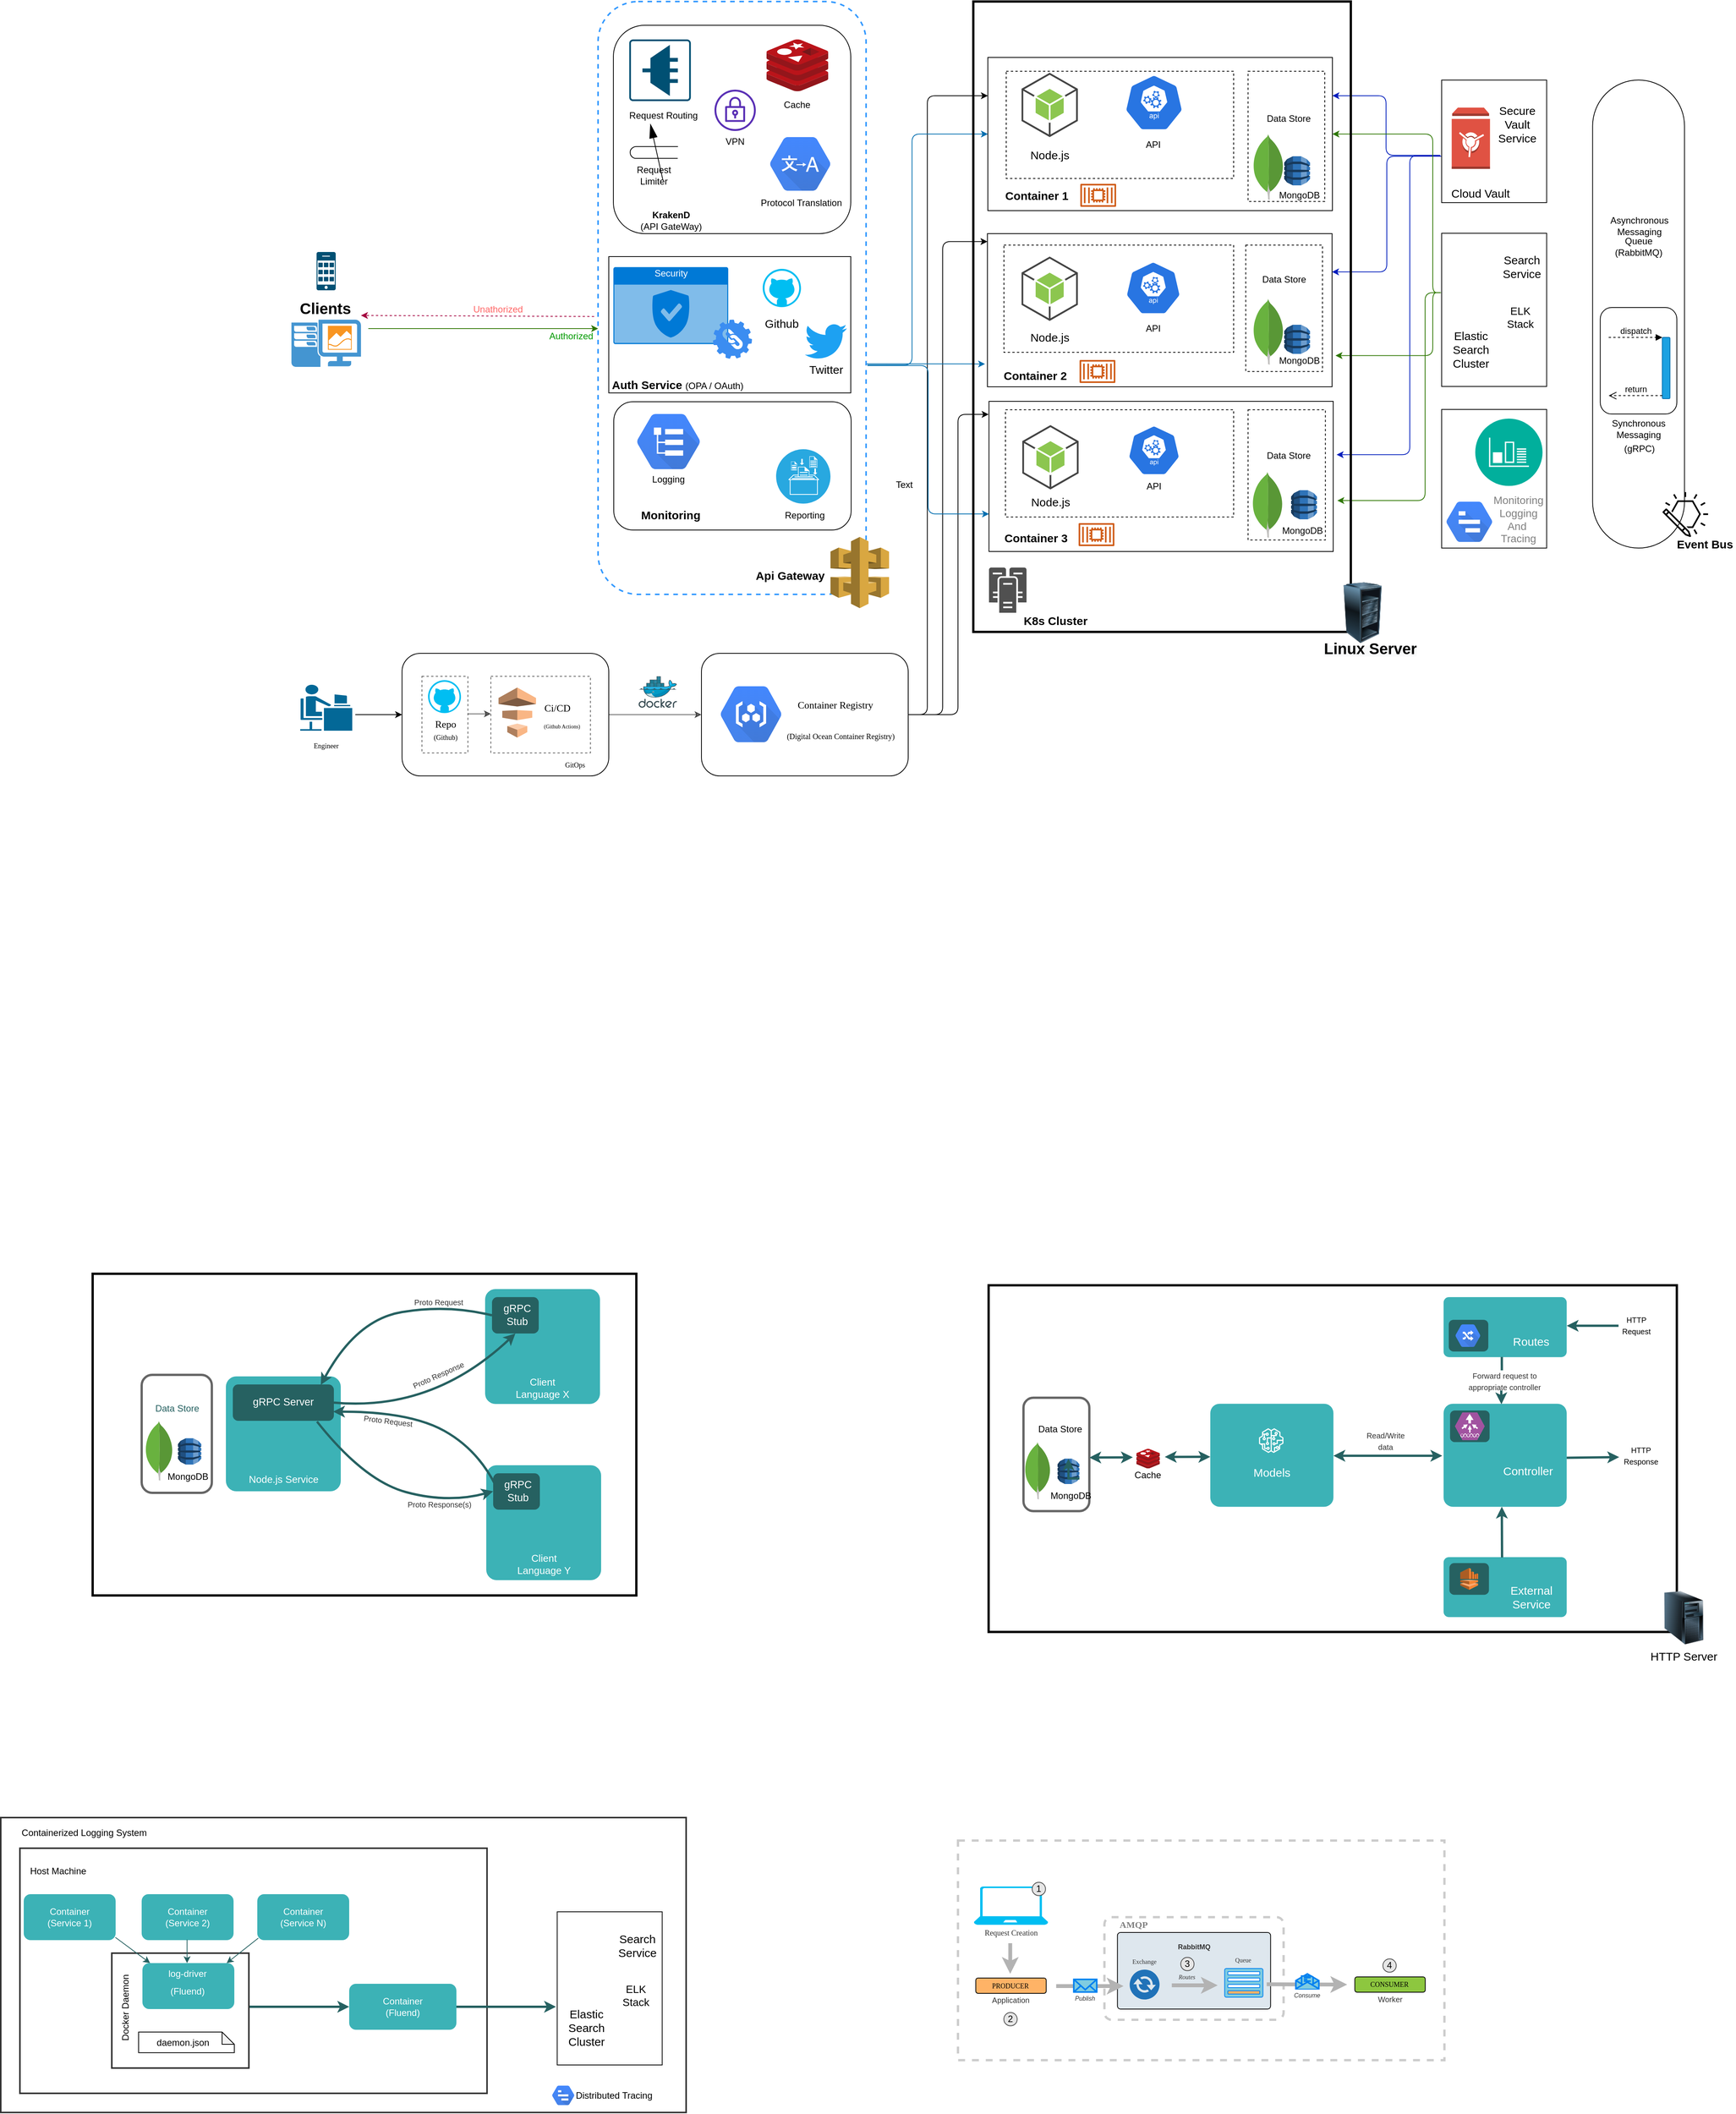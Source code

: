 <mxfile version="13.6.5" pages="2">
    <diagram id="6hGFLwfOUW9BJ-s0fimq" name="Page-1">
        <mxGraphModel dx="2613" dy="2486" grid="1" gridSize="10" guides="1" tooltips="1" connect="1" arrows="1" fold="1" page="1" pageScale="1" pageWidth="827" pageHeight="1169" math="0" shadow="0">
            <root>
                <mxCell id="0"/>
                <mxCell id="1" parent="0"/>
                <mxCell id="2" value="" style="shape=mxgraph.cisco.people.androgenous_person;html=1;dashed=0;fillColor=#036897;strokeColor=#ffffff;strokeWidth=2;verticalLabelPosition=bottom;verticalAlign=top" parent="1" vertex="1">
                    <mxGeometry x="-40" y="300" width="70" height="62" as="geometry"/>
                </mxCell>
                <mxCell id="3" value="" style="endArrow=classic;html=1;entryX=0;entryY=0.5;entryDx=0;entryDy=0;" parent="1" target="4" edge="1">
                    <mxGeometry width="50" height="50" relative="1" as="geometry">
                        <mxPoint x="33" y="340" as="sourcePoint"/>
                        <mxPoint x="93" y="340" as="targetPoint"/>
                    </mxGeometry>
                </mxCell>
                <mxCell id="21" value="" style="edgeStyle=orthogonalEdgeStyle;rounded=0;orthogonalLoop=1;jettySize=auto;html=1;opacity=60;" parent="1" source="4" target="20" edge="1">
                    <mxGeometry relative="1" as="geometry"/>
                </mxCell>
                <mxCell id="20" value="" style="rounded=1;whiteSpace=wrap;html=1;fillColor=none;" parent="1" vertex="1">
                    <mxGeometry x="485" y="260" width="270" height="160" as="geometry"/>
                </mxCell>
                <mxCell id="18" value="&lt;font face=&quot;Verdana&quot; style=&quot;font-size: 9px&quot;&gt;Engineer&lt;/font&gt;" style="text;html=1;strokeColor=none;fillColor=none;align=center;verticalAlign=middle;whiteSpace=wrap;rounded=0;" parent="1" vertex="1">
                    <mxGeometry x="-25" y="375" width="40" height="10" as="geometry"/>
                </mxCell>
                <mxCell id="22" value="" style="aspect=fixed;html=1;points=[];align=center;image;fontSize=12;image=img/lib/mscae/Docker.svg;rounded=0;dashed=1;fillColor=none;" parent="1" vertex="1">
                    <mxGeometry x="403" y="290" width="50" height="41" as="geometry"/>
                </mxCell>
                <mxCell id="30" value="&lt;font face=&quot;Verdana&quot; style=&quot;font-size: 13px&quot;&gt;Container Registry&lt;/font&gt;" style="text;html=1;strokeColor=none;fillColor=none;align=center;verticalAlign=middle;whiteSpace=wrap;rounded=0;" parent="1" vertex="1">
                    <mxGeometry x="595" y="317" width="130" height="20" as="geometry"/>
                </mxCell>
                <mxCell id="31" value="&lt;font face=&quot;Verdana&quot; size=&quot;1&quot;&gt;(Digital Ocean Container Registry)&lt;/font&gt;" style="text;html=1;strokeColor=none;fillColor=none;align=center;verticalAlign=middle;whiteSpace=wrap;rounded=0;" parent="1" vertex="1">
                    <mxGeometry x="570" y="359" width="193.5" height="18" as="geometry"/>
                </mxCell>
                <mxCell id="32" value="" style="shape=mxgraph.gcp.compute.container_registry;html=1;fillColor=#4387FD;gradientColor=#4683EA;strokeColor=none;verticalLabelPosition=bottom;verticalAlign=top;align=center;rounded=0;dashed=1;" parent="1" vertex="1">
                    <mxGeometry x="510" y="303" width="79.5" height="73" as="geometry"/>
                </mxCell>
                <mxCell id="91" value="" style="edgeStyle=elbowEdgeStyle;elbow=horizontal;endArrow=classic;html=1;entryX=0;entryY=0.25;entryDx=0;entryDy=0;exitX=1;exitY=0.5;exitDx=0;exitDy=0;" parent="1" source="20" target="36" edge="1">
                    <mxGeometry width="50" height="50" relative="1" as="geometry">
                        <mxPoint x="770" y="290" as="sourcePoint"/>
                        <mxPoint x="822.15" y="-545.8" as="targetPoint"/>
                        <Array as="points">
                            <mxPoint x="780" y="320"/>
                            <mxPoint x="800" y="-140"/>
                        </Array>
                    </mxGeometry>
                </mxCell>
                <mxCell id="92" value="" style="edgeStyle=elbowEdgeStyle;elbow=horizontal;endArrow=classic;html=1;entryX=0;entryY=0.052;entryDx=0;entryDy=0;entryPerimeter=0;" parent="1" target="37" edge="1">
                    <mxGeometry width="50" height="50" relative="1" as="geometry">
                        <mxPoint x="772" y="340" as="sourcePoint"/>
                        <mxPoint x="860" y="-302" as="targetPoint"/>
                        <Array as="points">
                            <mxPoint x="800" y="30"/>
                        </Array>
                    </mxGeometry>
                </mxCell>
                <mxCell id="93" value="" style="edgeStyle=elbowEdgeStyle;elbow=horizontal;endArrow=classic;html=1;exitX=1;exitY=0.5;exitDx=0;exitDy=0;" parent="1" source="20" edge="1">
                    <mxGeometry width="50" height="50" relative="1" as="geometry">
                        <mxPoint x="771" y="391" as="sourcePoint"/>
                        <mxPoint x="860" y="-52" as="targetPoint"/>
                        <Array as="points">
                            <mxPoint x="820" y="170"/>
                        </Array>
                    </mxGeometry>
                </mxCell>
                <mxCell id="98" value="&lt;b style=&quot;font-family: &amp;#34;helvetica&amp;#34; ; font-style: normal ; letter-spacing: normal ; text-align: center ; text-indent: 0px ; text-transform: none ; word-spacing: 0px ; background-color: rgb(248 , 249 , 250)&quot;&gt;&lt;font style=&quot;font-size: 20px&quot;&gt;Linux Server&lt;/font&gt;&lt;/b&gt;" style="text;whiteSpace=wrap;html=1;" parent="1" vertex="1">
                    <mxGeometry x="1296" y="235" width="130" height="30" as="geometry"/>
                </mxCell>
                <mxCell id="102" value="" style="shadow=0;dashed=0;html=1;strokeColor=none;fillColor=#4495D1;labelPosition=center;verticalLabelPosition=bottom;verticalAlign=top;align=center;outlineConnect=0;shape=mxgraph.veeam.one_client;rounded=0;" parent="1" vertex="1">
                    <mxGeometry x="-50.4" y="-175.65" width="90.8" height="61.6" as="geometry"/>
                </mxCell>
                <mxCell id="103" value="" style="points=[[0.015,0.015,0],[0.985,0.015,0],[0.985,0.985,0],[0.015,0.985,0],[0.25,0,0],[0.5,0,0],[0.75,0,0],[1,0.25,0],[1,0.5,0],[1,0.75,0],[0.75,1,0],[0.5,1,0],[0.25,1,0],[0,0.75,0],[0,0.5,0],[0,0.25,0]];verticalLabelPosition=bottom;html=1;verticalAlign=top;aspect=fixed;align=center;pointerEvents=1;shape=mxgraph.cisco19.cell_phone;fillColor=#005073;strokeColor=none;rounded=0;" parent="1" vertex="1">
                    <mxGeometry x="-17.6" y="-263.95" width="25" height="50" as="geometry"/>
                </mxCell>
                <mxCell id="105" value="&lt;font size=&quot;1&quot;&gt;&lt;b style=&quot;font-size: 20px&quot;&gt;Clients&lt;/b&gt;&lt;/font&gt;" style="text;html=1;strokeColor=none;fillColor=none;align=center;verticalAlign=middle;whiteSpace=wrap;rounded=0;" parent="1" vertex="1">
                    <mxGeometry x="-41" y="-215.65" width="70" height="48.7" as="geometry"/>
                </mxCell>
                <mxCell id="124" value="" style="rounded=0;whiteSpace=wrap;html=1;shadow=0;glass=0;comic=0;strokeWidth=1;fillColor=none;" parent="1" vertex="1">
                    <mxGeometry x="1451.64" y="-58.44" width="137.11" height="181" as="geometry"/>
                </mxCell>
                <mxCell id="143" value="&lt;font color=&quot;#ff6666&quot;&gt;Unathorized&lt;/font&gt;" style="text;html=1;strokeColor=none;fillColor=none;align=center;verticalAlign=middle;whiteSpace=wrap;rounded=0;shadow=0;glass=0;comic=0;" parent="1" vertex="1">
                    <mxGeometry x="174" y="-199" width="91" height="20" as="geometry"/>
                </mxCell>
                <mxCell id="144" value="&lt;font color=&quot;#009900&quot;&gt;Authorized&lt;/font&gt;" style="text;html=1;strokeColor=none;fillColor=none;align=center;verticalAlign=middle;whiteSpace=wrap;rounded=0;shadow=0;glass=0;comic=0;" parent="1" vertex="1">
                    <mxGeometry x="276" y="-163.8" width="78" height="20" as="geometry"/>
                </mxCell>
                <mxCell id="148" value="" style="edgeStyle=elbowEdgeStyle;elbow=horizontal;endArrow=classic;html=1;exitX=1.005;exitY=0.613;exitDx=0;exitDy=0;fillColor=#1ba1e2;strokeColor=#006EAF;exitPerimeter=0;" parent="1" source="179" target="36" edge="1">
                    <mxGeometry width="50" height="50" relative="1" as="geometry">
                        <mxPoint x="700" y="-220" as="sourcePoint"/>
                        <mxPoint x="740" y="-270" as="targetPoint"/>
                        <Array as="points">
                            <mxPoint x="760" y="-290"/>
                        </Array>
                    </mxGeometry>
                </mxCell>
                <mxCell id="149" value="" style="edgeStyle=elbowEdgeStyle;elbow=horizontal;endArrow=classic;html=1;exitX=1.005;exitY=0.614;exitDx=0;exitDy=0;exitPerimeter=0;fillColor=#1ba1e2;strokeColor=#006EAF;entryX=0;entryY=0.75;entryDx=0;entryDy=0;" parent="1" source="179" target="38" edge="1">
                    <mxGeometry width="50" height="50" relative="1" as="geometry">
                        <mxPoint x="700" y="-120" as="sourcePoint"/>
                        <mxPoint x="830" y="80" as="targetPoint"/>
                    </mxGeometry>
                </mxCell>
                <mxCell id="150" value="" style="endArrow=classic;html=1;entryX=-0.007;entryY=0.851;entryDx=0;entryDy=0;entryPerimeter=0;fillColor=#1ba1e2;strokeColor=#006EAF;" parent="1" target="37" edge="1">
                    <mxGeometry width="50" height="50" relative="1" as="geometry">
                        <mxPoint x="700" y="-118" as="sourcePoint"/>
                        <mxPoint x="743" y="-214" as="targetPoint"/>
                    </mxGeometry>
                </mxCell>
                <mxCell id="151" value="" style="endArrow=classic;html=1;entryX=0.006;entryY=0.55;entryDx=0;entryDy=0;entryPerimeter=0;fillColor=#60a917;strokeColor=#2D7600;" parent="1" edge="1">
                    <mxGeometry width="50" height="50" relative="1" as="geometry">
                        <mxPoint x="50" y="-164" as="sourcePoint"/>
                        <mxPoint x="350.058" y="-163.95" as="targetPoint"/>
                    </mxGeometry>
                </mxCell>
                <mxCell id="152" value="" style="endArrow=classic;html=1;entryX=0;entryY=1;entryDx=0;entryDy=0;exitX=-0.015;exitY=0.446;exitDx=0;exitDy=0;exitPerimeter=0;dashed=1;fillColor=#d80073;strokeColor=#A50040;" parent="1" edge="1">
                    <mxGeometry width="50" height="50" relative="1" as="geometry">
                        <mxPoint x="344.855" y="-179.774" as="sourcePoint"/>
                        <mxPoint x="40.4" y="-181.18" as="targetPoint"/>
                    </mxGeometry>
                </mxCell>
                <mxCell id="153" value="" style="aspect=fixed;perimeter=ellipsePerimeter;html=1;align=center;shadow=0;dashed=0;fontColor=#4277BB;labelBackgroundColor=#ffffff;fontSize=12;spacingTop=3;image;image=img/lib/ibm/management/monitoring_metrics.svg;rounded=1;glass=0;comic=0;strokeWidth=1;fillColor=none;" parent="1" vertex="1">
                    <mxGeometry x="1495.5" y="-46.44" width="88" height="88" as="geometry"/>
                </mxCell>
                <mxCell id="154" value="&lt;font style=&quot;font-size: 14px&quot; color=&quot;#808080&quot;&gt;Monitoring&lt;br&gt;Logging&lt;br&gt;And&amp;nbsp;&lt;br&gt;Tracing&lt;/font&gt;" style="text;html=1;strokeColor=none;fillColor=none;align=center;verticalAlign=middle;whiteSpace=wrap;rounded=0;shadow=0;glass=0;comic=0;" parent="1" vertex="1">
                    <mxGeometry x="1532.22" y="62" width="40" height="45" as="geometry"/>
                </mxCell>
                <mxCell id="155" value="" style="shape=mxgraph.gcp.management_tools.trace;html=1;fillColor=#4387FD;gradientColor=#4683EA;strokeColor=none;verticalLabelPosition=bottom;verticalAlign=top;align=center;rounded=1;shadow=0;glass=0;comic=0;" parent="1" vertex="1">
                    <mxGeometry x="1457.78" y="62" width="60" height="52.56" as="geometry"/>
                </mxCell>
                <mxCell id="166" value="Text" style="text;html=1;strokeColor=none;fillColor=none;align=center;verticalAlign=middle;whiteSpace=wrap;rounded=0;shadow=0;glass=1;comic=0;" parent="1" vertex="1">
                    <mxGeometry x="730" y="30" width="40" height="20" as="geometry"/>
                </mxCell>
                <mxCell id="170" value="&lt;font style=&quot;font-size: 15px&quot;&gt;&lt;b&gt;Event Bus&lt;/b&gt;&lt;/font&gt;" style="text;html=1;strokeColor=none;fillColor=none;align=center;verticalAlign=middle;whiteSpace=wrap;rounded=0;shadow=0;glass=0;comic=0;" parent="1" vertex="1">
                    <mxGeometry x="1755.75" y="107" width="79" height="20" as="geometry"/>
                </mxCell>
                <mxCell id="172" value="" style="edgeStyle=elbowEdgeStyle;elbow=horizontal;endArrow=classic;html=1;entryX=1;entryY=0.25;entryDx=0;entryDy=0;fillColor=#0050ef;strokeColor=#001DBC;exitX=-0.017;exitY=0.614;exitDx=0;exitDy=0;exitPerimeter=0;" parent="1" source="122" target="36" edge="1">
                    <mxGeometry width="50" height="50" relative="1" as="geometry">
                        <mxPoint x="1450" y="-410" as="sourcePoint"/>
                        <mxPoint x="1360" y="-460" as="targetPoint"/>
                    </mxGeometry>
                </mxCell>
                <mxCell id="173" value="" style="edgeStyle=elbowEdgeStyle;elbow=horizontal;endArrow=classic;html=1;entryX=1;entryY=0.25;entryDx=0;entryDy=0;fillColor=#0050ef;strokeColor=#001DBC;" parent="1" target="37" edge="1">
                    <mxGeometry width="50" height="50" relative="1" as="geometry">
                        <mxPoint x="1451" y="-389" as="sourcePoint"/>
                        <mxPoint x="1310" y="-447" as="targetPoint"/>
                    </mxGeometry>
                </mxCell>
                <mxCell id="174" value="" style="edgeStyle=elbowEdgeStyle;elbow=horizontal;endArrow=classic;html=1;entryX=1.01;entryY=0.355;entryDx=0;entryDy=0;entryPerimeter=0;fillColor=#0050ef;strokeColor=#001DBC;" parent="1" target="38" edge="1">
                    <mxGeometry width="50" height="50" relative="1" as="geometry">
                        <mxPoint x="1450" y="-390" as="sourcePoint"/>
                        <mxPoint x="1315.28" y="-192" as="targetPoint"/>
                        <Array as="points">
                            <mxPoint x="1410" y="-170"/>
                        </Array>
                    </mxGeometry>
                </mxCell>
                <mxCell id="175" value="" style="edgeStyle=elbowEdgeStyle;elbow=horizontal;endArrow=classic;html=1;fillColor=#60a917;strokeColor=#2D7600;entryX=1.012;entryY=0.661;entryDx=0;entryDy=0;entryPerimeter=0;exitX=-0.007;exitY=0.388;exitDx=0;exitDy=0;exitPerimeter=0;" parent="1" source="123" target="38" edge="1">
                    <mxGeometry width="50" height="50" relative="1" as="geometry">
                        <mxPoint x="1450" y="-221" as="sourcePoint"/>
                        <mxPoint x="1321.465" y="122.56" as="targetPoint"/>
                        <Array as="points">
                            <mxPoint x="1430" y="-43.58"/>
                        </Array>
                    </mxGeometry>
                </mxCell>
                <mxCell id="176" value="" style="edgeStyle=elbowEdgeStyle;elbow=horizontal;endArrow=classic;html=1;fillColor=#60a917;strokeColor=#2D7600;entryX=1.01;entryY=0.796;entryDx=0;entryDy=0;entryPerimeter=0;" parent="1" target="37" edge="1">
                    <mxGeometry width="50" height="50" relative="1" as="geometry">
                        <mxPoint x="1450" y="-211" as="sourcePoint"/>
                        <mxPoint x="1325.394" y="70.556" as="targetPoint"/>
                        <Array as="points">
                            <mxPoint x="1440" y="-33.58"/>
                        </Array>
                    </mxGeometry>
                </mxCell>
                <mxCell id="178" value="" style="edgeStyle=elbowEdgeStyle;elbow=horizontal;endArrow=classic;html=1;fillColor=#60a917;strokeColor=#2D7600;entryX=1;entryY=0.5;entryDx=0;entryDy=0;" parent="1" target="36" edge="1">
                    <mxGeometry width="50" height="50" relative="1" as="geometry">
                        <mxPoint x="1450" y="-211" as="sourcePoint"/>
                        <mxPoint x="1325.394" y="70.556" as="targetPoint"/>
                        <Array as="points">
                            <mxPoint x="1440" y="-33.58"/>
                        </Array>
                    </mxGeometry>
                </mxCell>
                <mxCell id="225" value="" style="group" vertex="1" connectable="0" parent="1">
                    <mxGeometry x="1013.24" y="-488.44" width="575.51" height="334.44" as="geometry"/>
                </mxCell>
                <mxCell id="226" value="" style="group" vertex="1" connectable="0" parent="225">
                    <mxGeometry x="438.4" width="137.11" height="168" as="geometry"/>
                </mxCell>
                <mxCell id="275" value="" style="group" vertex="1" connectable="0" parent="226">
                    <mxGeometry width="137.11" height="168" as="geometry"/>
                </mxCell>
                <mxCell id="122" value="" style="rounded=0;whiteSpace=wrap;html=1;shadow=0;glass=0;comic=0;strokeWidth=1;fillColor=none;" parent="275" vertex="1">
                    <mxGeometry width="137.11" height="160" as="geometry"/>
                </mxCell>
                <mxCell id="129" value="" style="outlineConnect=0;dashed=0;verticalLabelPosition=bottom;verticalAlign=top;align=center;html=1;shape=mxgraph.aws3.vault;fillColor=#E05243;gradientColor=none;rounded=1;shadow=0;glass=0;comic=0;strokeWidth=1;" parent="275" vertex="1">
                    <mxGeometry x="13.11" y="36" width="50" height="80" as="geometry"/>
                </mxCell>
                <mxCell id="130" value="&lt;font style=&quot;font-size: 15px&quot;&gt;Cloud Vault&lt;/font&gt;" style="text;html=1;strokeColor=none;fillColor=none;align=center;verticalAlign=middle;whiteSpace=wrap;rounded=0;shadow=0;glass=0;comic=0;" parent="275" vertex="1">
                    <mxGeometry x="2.14" y="126" width="96.97" height="42" as="geometry"/>
                </mxCell>
                <mxCell id="146" value="&lt;font style=&quot;font-size: 15px&quot;&gt;Secure Vault Service&lt;/font&gt;" style="text;html=1;strokeColor=none;fillColor=none;align=center;verticalAlign=middle;whiteSpace=wrap;rounded=0;shadow=0;glass=0;comic=0;" parent="275" vertex="1">
                    <mxGeometry x="61.73" y="21" width="75.38" height="73" as="geometry"/>
                </mxCell>
                <mxCell id="224" value="" style="group" vertex="1" connectable="0" parent="225">
                    <mxGeometry y="236.44" width="123.53" height="98" as="geometry"/>
                </mxCell>
                <mxCell id="68" value="" style="html=1;dashed=0;whitespace=wrap;fillColor=#2875E2;strokeColor=#ffffff;points=[[0.005,0.63,0],[0.1,0.2,0],[0.9,0.2,0],[0.5,0,0],[0.995,0.63,0],[0.72,0.99,0],[0.5,1,0],[0.28,0.99,0]];shape=mxgraph.kubernetes.icon;prIcon=api;rounded=0;" parent="224" vertex="1">
                    <mxGeometry width="123.53" height="70" as="geometry"/>
                </mxCell>
                <mxCell id="71" value="API" style="text;html=1;strokeColor=none;fillColor=none;align=center;verticalAlign=middle;whiteSpace=wrap;rounded=0;" parent="224" vertex="1">
                    <mxGeometry x="41.76" y="78" width="40" height="20" as="geometry"/>
                </mxCell>
                <UserObject label="" id="264">
                    <mxCell style="group" vertex="1" connectable="0" parent="1">
                        <mxGeometry x="94" y="260" width="270" height="160" as="geometry"/>
                    </mxCell>
                </UserObject>
                <mxCell id="4" value="" style="rounded=1;whiteSpace=wrap;html=1;fillColor=none;" parent="264" vertex="1">
                    <mxGeometry width="270" height="160" as="geometry"/>
                </mxCell>
                <mxCell id="5" value="" style="rounded=0;whiteSpace=wrap;html=1;fillColor=none;dashed=1;opacity=60;" parent="264" vertex="1">
                    <mxGeometry x="26" y="30" width="60" height="100" as="geometry"/>
                </mxCell>
                <mxCell id="6" value="&lt;font face=&quot;Verdana&quot; style=&quot;font-size: 9px&quot;&gt;(Github)&lt;/font&gt;" style="text;html=1;strokeColor=none;fillColor=none;align=center;verticalAlign=middle;whiteSpace=wrap;rounded=0;" parent="264" vertex="1">
                    <mxGeometry x="37" y="104" width="40" height="10" as="geometry"/>
                </mxCell>
                <mxCell id="7" value="" style="verticalLabelPosition=bottom;html=1;verticalAlign=top;align=center;strokeColor=none;fillColor=#00BEF2;shape=mxgraph.azure.github_code;pointerEvents=1;" parent="264" vertex="1">
                    <mxGeometry x="34" y="35" width="43" height="43" as="geometry"/>
                </mxCell>
                <mxCell id="8" value="" style="rounded=0;whiteSpace=wrap;html=1;fillColor=none;dashed=1;opacity=60;" parent="264" vertex="1">
                    <mxGeometry x="116" y="30" width="130" height="100" as="geometry"/>
                </mxCell>
                <mxCell id="13" value="" style="endArrow=classic;html=1;opacity=60;" parent="264" edge="1">
                    <mxGeometry width="50" height="50" relative="1" as="geometry">
                        <mxPoint x="86" y="79" as="sourcePoint"/>
                        <mxPoint x="116" y="79" as="targetPoint"/>
                    </mxGeometry>
                </mxCell>
                <mxCell id="14" value="&lt;font face=&quot;Verdana&quot; style=&quot;font-size: 13px&quot;&gt;Ci/CD&lt;/font&gt;" style="text;html=1;strokeColor=none;fillColor=none;align=center;verticalAlign=middle;whiteSpace=wrap;rounded=0;" parent="264" vertex="1">
                    <mxGeometry x="183" y="59" width="40" height="23" as="geometry"/>
                </mxCell>
                <mxCell id="15" value="&lt;font face=&quot;Verdana&quot; style=&quot;font-size: 7px&quot;&gt;(Github Actions)&lt;/font&gt;" style="text;html=1;strokeColor=none;fillColor=none;align=center;verticalAlign=middle;whiteSpace=wrap;rounded=0;" parent="264" vertex="1">
                    <mxGeometry x="179" y="89" width="60" height="10" as="geometry"/>
                </mxCell>
                <mxCell id="16" value="" style="outlineConnect=0;dashed=0;verticalLabelPosition=bottom;verticalAlign=top;align=center;html=1;shape=mxgraph.aws3.data_pipeline;fillColor=#F58534;gradientColor=none;rounded=0;opacity=60;" parent="264" vertex="1">
                    <mxGeometry x="126" y="44.67" width="49" height="65.33" as="geometry"/>
                </mxCell>
                <mxCell id="19" value="&lt;font face=&quot;Verdana&quot; style=&quot;font-size: 9px&quot;&gt;GitOps&lt;/font&gt;" style="text;html=1;strokeColor=none;fillColor=none;align=center;verticalAlign=middle;whiteSpace=wrap;rounded=0;" parent="264" vertex="1">
                    <mxGeometry x="206" y="140" width="40" height="10" as="geometry"/>
                </mxCell>
                <mxCell id="33" value="&lt;font face=&quot;Verdana&quot; style=&quot;font-size: 13px&quot;&gt;Repo&lt;/font&gt;" style="text;html=1;strokeColor=none;fillColor=none;align=center;verticalAlign=middle;whiteSpace=wrap;rounded=0;" parent="264" vertex="1">
                    <mxGeometry x="37" y="80.5" width="40" height="22.5" as="geometry"/>
                </mxCell>
                <mxCell id="267" value="" style="group" vertex="1" connectable="0" parent="1">
                    <mxGeometry x="1450" y="-292.44" width="140.72" height="204" as="geometry"/>
                </mxCell>
                <mxCell id="123" value="" style="rounded=0;whiteSpace=wrap;html=1;shadow=0;glass=0;comic=0;strokeWidth=1;fillColor=none;" parent="267" vertex="1">
                    <mxGeometry x="1.64" y="4" width="137.11" height="200" as="geometry"/>
                </mxCell>
                <mxCell id="137" value="&lt;span style=&quot;font-size: 15px&quot;&gt;Elastic&lt;br&gt;Search&lt;br&gt;Cluster&lt;br&gt;&lt;/span&gt;" style="text;html=1;strokeColor=none;fillColor=none;align=center;verticalAlign=middle;whiteSpace=wrap;rounded=0;shadow=0;glass=0;comic=0;" parent="267" vertex="1">
                    <mxGeometry y="117" width="79.5" height="76.77" as="geometry"/>
                </mxCell>
                <mxCell id="140" value="&lt;font style=&quot;font-size: 15px&quot;&gt;Search Service&lt;/font&gt;" style="text;html=1;strokeColor=none;fillColor=none;align=center;verticalAlign=middle;whiteSpace=wrap;rounded=0;shadow=0;glass=0;comic=0;" parent="267" vertex="1">
                    <mxGeometry x="78.75" width="54.75" height="95" as="geometry"/>
                </mxCell>
                <mxCell id="141" value="&lt;font style=&quot;font-size: 14px&quot;&gt;ELK&lt;br&gt;Stack&lt;/font&gt;" style="text;html=1;strokeColor=none;fillColor=none;align=center;verticalAlign=middle;whiteSpace=wrap;rounded=0;shadow=0;glass=0;comic=0;" parent="267" vertex="1">
                    <mxGeometry x="67.72" y="81" width="73" height="64" as="geometry"/>
                </mxCell>
                <mxCell id="235" value="" style="shape=image;verticalLabelPosition=bottom;labelBackgroundColor=#ffffff;verticalAlign=top;aspect=fixed;imageAspect=0;image=https://www.elastic.co/static-res/images/elastic-logo-200.png;" vertex="1" parent="267">
                    <mxGeometry x="12.75" y="52.44" width="67.25" height="67.25" as="geometry"/>
                </mxCell>
                <mxCell id="276" value="" style="group" vertex="1" connectable="0" parent="1">
                    <mxGeometry x="350" y="-591" width="350" height="774" as="geometry"/>
                </mxCell>
                <mxCell id="179" value="" style="rounded=1;whiteSpace=wrap;html=1;shadow=0;glass=0;comic=0;strokeWidth=2;fillColor=none;dashed=1;strokeColor=#3399FF;" parent="276" vertex="1">
                    <mxGeometry width="350" height="774" as="geometry"/>
                </mxCell>
                <mxCell id="106" value="Security" style="html=1;strokeColor=none;fillColor=#0079D6;labelPosition=center;verticalLabelPosition=middle;verticalAlign=top;align=center;fontSize=12;outlineConnect=0;spacingTop=-6;fontColor=#FFFFFF;shape=mxgraph.sitemap.security;rounded=0;" parent="276" vertex="1">
                    <mxGeometry x="20" y="346.7" width="150" height="100.5" as="geometry"/>
                </mxCell>
                <mxCell id="110" value="" style="rounded=0;whiteSpace=wrap;html=1;strokeWidth=1;fillColor=none;" parent="276" vertex="1">
                    <mxGeometry x="14" y="333" width="316" height="178" as="geometry"/>
                </mxCell>
                <mxCell id="114" value="" style="dashed=0;outlineConnect=0;html=1;align=center;labelPosition=center;verticalLabelPosition=bottom;verticalAlign=top;shape=mxgraph.weblogos.twitter;fillColor=#1DA1F2;strokeColor=none;rounded=0;" parent="276" vertex="1">
                    <mxGeometry x="270" y="419.87" width="55" height="48.13" as="geometry"/>
                </mxCell>
                <mxCell id="115" value="" style="verticalLabelPosition=bottom;html=1;verticalAlign=top;align=center;strokeColor=none;fillColor=#00BEF2;shape=mxgraph.azure.github_code;pointerEvents=1;rounded=0;" parent="276" vertex="1">
                    <mxGeometry x="215" y="349" width="50" height="50" as="geometry"/>
                </mxCell>
                <mxCell id="116" value="&lt;font style=&quot;font-size: 15px&quot;&gt;Twitter&lt;/font&gt;" style="text;html=1;strokeColor=none;fillColor=none;align=center;verticalAlign=middle;whiteSpace=wrap;rounded=0;" parent="276" vertex="1">
                    <mxGeometry x="277.5" y="469.9" width="40" height="20" as="geometry"/>
                </mxCell>
                <mxCell id="117" value="&lt;font style=&quot;font-size: 15px&quot;&gt;Github&lt;/font&gt;" style="text;html=1;strokeColor=none;fillColor=none;align=center;verticalAlign=middle;whiteSpace=wrap;rounded=0;" parent="276" vertex="1">
                    <mxGeometry x="220" y="409.65" width="40" height="20" as="geometry"/>
                </mxCell>
                <mxCell id="119" value="" style="html=1;aspect=fixed;strokeColor=none;shadow=0;align=center;verticalAlign=top;fillColor=#3B8DF1;shape=mxgraph.gcp2.gear_chain;rounded=0;" parent="276" vertex="1">
                    <mxGeometry x="150" y="415.35" width="51" height="51" as="geometry"/>
                </mxCell>
                <mxCell id="182" value="&lt;font style=&quot;font-size: 15px&quot;&gt;&lt;b&gt;Api Gateway&lt;/b&gt;&lt;/font&gt;" style="text;html=1;strokeColor=none;fillColor=none;align=center;verticalAlign=middle;whiteSpace=wrap;rounded=0;shadow=0;glass=0;dashed=1;comic=0;" parent="276" vertex="1">
                    <mxGeometry x="201" y="739" width="100" height="20" as="geometry"/>
                </mxCell>
                <mxCell id="183" value="" style="rounded=1;whiteSpace=wrap;html=1;shadow=0;glass=0;comic=0;strokeColor=#000000;strokeWidth=1;fillColor=none;" parent="276" vertex="1">
                    <mxGeometry x="20" y="31" width="310" height="272" as="geometry"/>
                </mxCell>
                <mxCell id="184" value="&lt;font&gt;&lt;span style=&quot;font-weight: bold ; font-size: 15px&quot;&gt;Auth Service &lt;/span&gt;&lt;font style=&quot;font-size: 12px&quot;&gt;(OPA / OAuth)&lt;/font&gt;&lt;/font&gt;" style="text;html=1;strokeColor=none;fillColor=none;align=center;verticalAlign=middle;whiteSpace=wrap;rounded=0;" parent="276" vertex="1">
                    <mxGeometry x="14" y="489.9" width="180" height="20" as="geometry"/>
                </mxCell>
                <mxCell id="187" value="" style="points=[[0.015,0.015,0],[0.985,0.015,0],[0.985,0.985,0],[0.015,0.985,0],[0.25,0,0],[0.5,0,0],[0.75,0,0],[1,0.25,0],[1,0.5,0],[1,0.75,0],[0.75,1,0],[0.5,1,0],[0.25,1,0],[0,0.75,0],[0,0.5,0],[0,0.25,0]];verticalLabelPosition=bottom;html=1;verticalAlign=top;aspect=fixed;align=center;pointerEvents=1;shape=mxgraph.cisco19.rect;prIcon=cisco_15800;fillColor=none;strokeColor=#005073;rounded=1;shadow=0;glass=0;comic=0;" parent="276" vertex="1">
                    <mxGeometry x="40.72" y="49.56" width="80.44" height="80.44" as="geometry"/>
                </mxCell>
                <mxCell id="188" value="" style="shape=mxgraph.gcp.machine_learning.translation_api;html=1;fillColor=#4387FD;gradientColor=#4683EA;strokeColor=none;verticalLabelPosition=bottom;verticalAlign=top;align=center;rounded=1;shadow=0;glass=0;comic=0;" parent="276" vertex="1">
                    <mxGeometry x="224.5" y="177" width="79" height="70" as="geometry"/>
                </mxCell>
                <mxCell id="195" value="Request Routing" style="text;html=1;strokeColor=none;fillColor=none;align=center;verticalAlign=middle;whiteSpace=wrap;rounded=0;shadow=0;glass=0;comic=0;" parent="276" vertex="1">
                    <mxGeometry x="25.5" y="138.56" width="119" height="20" as="geometry"/>
                </mxCell>
                <mxCell id="196" value="Protocol Translation" style="text;html=1;strokeColor=none;fillColor=none;align=center;verticalAlign=middle;whiteSpace=wrap;rounded=0;shadow=0;glass=0;comic=0;" parent="276" vertex="1">
                    <mxGeometry x="206" y="253" width="119" height="20" as="geometry"/>
                </mxCell>
                <mxCell id="198" value="" style="aspect=fixed;html=1;points=[];align=center;image;fontSize=12;image=img/lib/mscae/Cache_Redis_Product.svg;rounded=1;shadow=0;glass=0;comic=0;strokeColor=#000000;strokeWidth=2;fillColor=none;" parent="276" vertex="1">
                    <mxGeometry x="220" y="49.56" width="80.53" height="67.65" as="geometry"/>
                </mxCell>
                <mxCell id="199" value="Cache" style="text;html=1;strokeColor=none;fillColor=none;align=center;verticalAlign=middle;whiteSpace=wrap;rounded=0;shadow=0;glass=0;comic=0;" parent="276" vertex="1">
                    <mxGeometry x="240.26" y="125" width="40" height="20" as="geometry"/>
                </mxCell>
                <mxCell id="202" value="" style="outlineConnect=0;fontColor=#232F3E;gradientColor=none;fillColor=#5A30B5;strokeColor=none;dashed=0;verticalLabelPosition=bottom;verticalAlign=top;align=center;html=1;fontSize=12;fontStyle=0;aspect=fixed;pointerEvents=1;shape=mxgraph.aws4.vpn_gateway;rounded=1;shadow=0;glass=0;comic=0;" parent="276" vertex="1">
                    <mxGeometry x="152" y="115" width="54" height="54" as="geometry"/>
                </mxCell>
                <mxCell id="203" value="VPN" style="text;html=1;strokeColor=none;fillColor=none;align=center;verticalAlign=middle;whiteSpace=wrap;rounded=0;shadow=0;glass=0;comic=0;" parent="276" vertex="1">
                    <mxGeometry x="159" y="173" width="40" height="20" as="geometry"/>
                </mxCell>
                <mxCell id="206" value="KrakenD&lt;br&gt;&lt;span style=&quot;font-weight: normal&quot;&gt;(API GateWay)&lt;/span&gt;" style="text;html=1;strokeColor=none;fillColor=none;align=center;verticalAlign=middle;whiteSpace=wrap;rounded=0;shadow=0;glass=0;comic=0;fontStyle=1" parent="276" vertex="1">
                    <mxGeometry x="40.72" y="275" width="109.28" height="21.56" as="geometry"/>
                </mxCell>
                <mxCell id="209" value="" style="verticalLabelPosition=bottom;aspect=fixed;html=1;verticalAlign=top;strokeColor=#000000;fillColor=#000000;align=center;outlineConnect=0;shape=mxgraph.fluid_power.x10020;points=[[0,0.5,0],[1,0.39,0],[1,0.61,0]];rounded=1;shadow=0;glass=0;comic=0;" parent="276" vertex="1">
                    <mxGeometry x="41.9" y="161" width="62.44" height="71.94" as="geometry"/>
                </mxCell>
                <mxCell id="210" value="Request Limiter" style="text;html=1;strokeColor=none;fillColor=none;align=center;verticalAlign=middle;whiteSpace=wrap;rounded=0;shadow=0;glass=0;comic=0;" parent="276" vertex="1">
                    <mxGeometry x="53.12" y="216.56" width="40" height="20" as="geometry"/>
                </mxCell>
                <mxCell id="238" value="" style="group" vertex="1" connectable="0" parent="276">
                    <mxGeometry x="232.5" y="584.5" width="71" height="96.5" as="geometry"/>
                </mxCell>
                <mxCell id="192" value="" style="verticalLabelPosition=bottom;html=1;fillColor=#28A8E0;verticalAlign=top;points=[[0.145,0.145,0],[0.856,0.145,0],[0.855,0.855,0],[0.145,0.855,0],[0.5,0,0], [1,0.5,0], [0.5,1,0],[0,0.5,0]];pointerEvents=1;align=center;shape=mxgraph.cisco_safe.capability.logging_reporting;rounded=1;shadow=0;glass=0;comic=0;strokeColor=#3399FF;strokeWidth=1;" parent="238" vertex="1">
                    <mxGeometry width="71" height="71" as="geometry"/>
                </mxCell>
                <mxCell id="194" value="Reporting" style="text;html=1;strokeColor=none;fillColor=none;align=center;verticalAlign=middle;whiteSpace=wrap;rounded=0;shadow=0;glass=0;comic=0;" parent="238" vertex="1">
                    <mxGeometry x="7" y="76.5" width="60" height="20" as="geometry"/>
                </mxCell>
                <mxCell id="239" value="" style="group" vertex="1" connectable="0" parent="276">
                    <mxGeometry x="20.5" y="522.56" width="310" height="167.44" as="geometry"/>
                </mxCell>
                <mxCell id="186" value="" style="rounded=1;whiteSpace=wrap;html=1;shadow=0;glass=0;comic=0;strokeColor=#000000;strokeWidth=1;fillColor=none;" parent="239" vertex="1">
                    <mxGeometry width="310" height="167.44" as="geometry"/>
                </mxCell>
                <mxCell id="197" value="&lt;font style=&quot;font-size: 15px&quot;&gt;&lt;b&gt;Monitoring&lt;/b&gt;&lt;/font&gt;" style="text;html=1;strokeColor=none;fillColor=none;align=center;verticalAlign=middle;whiteSpace=wrap;rounded=0;shadow=0;glass=0;dashed=1;comic=0;" parent="239" vertex="1">
                    <mxGeometry x="24.5" y="137.23" width="100" height="20" as="geometry"/>
                </mxCell>
                <mxCell id="237" value="" style="group" vertex="1" connectable="0" parent="239">
                    <mxGeometry x="30.4" y="16" width="82.19" height="95.44" as="geometry"/>
                </mxCell>
                <mxCell id="191" value="" style="shape=mxgraph.gcp.management_tools.logging;html=1;fillColor=#4387FD;gradientColor=#4683EA;strokeColor=none;verticalLabelPosition=bottom;verticalAlign=top;align=center;rounded=1;shadow=0;glass=0;comic=0;" parent="237" vertex="1">
                    <mxGeometry width="82.19" height="72" as="geometry"/>
                </mxCell>
                <mxCell id="193" value="Logging" style="text;html=1;strokeColor=none;fillColor=none;align=center;verticalAlign=middle;whiteSpace=wrap;rounded=0;shadow=0;glass=0;comic=0;" parent="237" vertex="1">
                    <mxGeometry x="11.09" y="75.44" width="60" height="20" as="geometry"/>
                </mxCell>
                <mxCell id="277" value="" style="group" vertex="1" connectable="0" parent="1">
                    <mxGeometry x="840" y="-591" width="493" height="823" as="geometry"/>
                </mxCell>
                <mxCell id="65" value="" style="rounded=0;whiteSpace=wrap;html=1;fillColor=none;dashed=1;" parent="277" vertex="1">
                    <mxGeometry x="40" y="318" width="300" height="140" as="geometry"/>
                </mxCell>
                <mxCell id="34" value="" style="rounded=0;whiteSpace=wrap;html=1;fillColor=none;strokeWidth=3;arcSize=1;" parent="277" vertex="1">
                    <mxGeometry width="493" height="823" as="geometry"/>
                </mxCell>
                <mxCell id="36" value="" style="rounded=0;whiteSpace=wrap;html=1;fillColor=none;" parent="277" vertex="1">
                    <mxGeometry x="19" y="73" width="450" height="200" as="geometry"/>
                </mxCell>
                <mxCell id="37" value="" style="rounded=0;whiteSpace=wrap;html=1;fillColor=none;" parent="277" vertex="1">
                    <mxGeometry x="18.5" y="303" width="450" height="200" as="geometry"/>
                </mxCell>
                <mxCell id="38" value="" style="rounded=0;whiteSpace=wrap;html=1;fillColor=none;" parent="277" vertex="1">
                    <mxGeometry x="20.5" y="522" width="449.5" height="196" as="geometry"/>
                </mxCell>
                <mxCell id="39" value="" style="outlineConnect=0;dashed=0;verticalLabelPosition=bottom;verticalAlign=top;align=center;html=1;shape=mxgraph.aws3.android;fillColor=#8CC64F;gradientColor=none;rounded=0;" parent="277" vertex="1">
                    <mxGeometry x="63" y="93" width="73.5" height="84" as="geometry"/>
                </mxCell>
                <mxCell id="41" value="" style="outlineConnect=0;dashed=0;verticalLabelPosition=bottom;verticalAlign=top;align=center;html=1;shape=mxgraph.aws3.android;fillColor=#8CC64F;gradientColor=none;rounded=0;" parent="277" vertex="1">
                    <mxGeometry x="64" y="553" width="73.5" height="84" as="geometry"/>
                </mxCell>
                <mxCell id="42" value="&lt;font style=&quot;font-size: 15px&quot;&gt;Node.js&lt;br&gt;&lt;/font&gt;" style="text;html=1;strokeColor=none;fillColor=none;align=center;verticalAlign=middle;whiteSpace=wrap;rounded=0;" parent="277" vertex="1">
                    <mxGeometry x="79.75" y="190" width="40" height="20" as="geometry"/>
                </mxCell>
                <mxCell id="43" value="&lt;font style=&quot;font-size: 15px&quot;&gt;Node.js&lt;br&gt;&lt;/font&gt;" style="text;html=1;strokeColor=none;fillColor=none;align=center;verticalAlign=middle;whiteSpace=wrap;rounded=0;" parent="277" vertex="1">
                    <mxGeometry x="80.75" y="643" width="40" height="20" as="geometry"/>
                </mxCell>
                <mxCell id="49" value="" style="outlineConnect=0;dashed=0;verticalLabelPosition=bottom;verticalAlign=top;align=center;html=1;shape=mxgraph.aws3.dynamo_db;fillColor=#2E73B8;gradientColor=none;rounded=0;" parent="277" vertex="1">
                    <mxGeometry x="406" y="422" width="33.78" height="38" as="geometry"/>
                </mxCell>
                <mxCell id="51" value="" style="dashed=0;outlineConnect=0;html=1;align=center;labelPosition=center;verticalLabelPosition=bottom;verticalAlign=top;shape=mxgraph.weblogos.mongodb;rounded=0;fillColor=none;" parent="277" vertex="1">
                    <mxGeometry x="364.8" y="388" width="41.2" height="86.2" as="geometry"/>
                </mxCell>
                <mxCell id="53" value="" style="outlineConnect=0;dashed=0;verticalLabelPosition=bottom;verticalAlign=top;align=center;html=1;shape=mxgraph.aws3.dynamo_db;fillColor=#2E73B8;gradientColor=none;rounded=0;" parent="277" vertex="1">
                    <mxGeometry x="415" y="638" width="33.78" height="38" as="geometry"/>
                </mxCell>
                <mxCell id="54" value="" style="dashed=0;outlineConnect=0;html=1;align=center;labelPosition=center;verticalLabelPosition=bottom;verticalAlign=top;shape=mxgraph.weblogos.mongodb;rounded=0;fillColor=none;" parent="277" vertex="1">
                    <mxGeometry x="363.8" y="614" width="41.2" height="86.2" as="geometry"/>
                </mxCell>
                <mxCell id="56" value="" style="outlineConnect=0;dashed=0;verticalLabelPosition=bottom;verticalAlign=top;align=center;html=1;shape=mxgraph.aws3.dynamo_db;fillColor=#2E73B8;gradientColor=none;rounded=0;" parent="277" vertex="1">
                    <mxGeometry x="406" y="202" width="33.78" height="38" as="geometry"/>
                </mxCell>
                <mxCell id="57" value="" style="dashed=0;outlineConnect=0;html=1;align=center;labelPosition=center;verticalLabelPosition=bottom;verticalAlign=top;shape=mxgraph.weblogos.mongodb;rounded=0;fillColor=none;" parent="277" vertex="1">
                    <mxGeometry x="364.8" y="173" width="41.2" height="86.2" as="geometry"/>
                </mxCell>
                <mxCell id="58" value="MongoDB" style="text;html=1;strokeColor=none;fillColor=none;align=center;verticalAlign=middle;whiteSpace=wrap;rounded=0;" parent="277" vertex="1">
                    <mxGeometry x="409.89" y="681" width="40" height="20" as="geometry"/>
                </mxCell>
                <mxCell id="59" value="MongoDB" style="text;html=1;strokeColor=none;fillColor=none;align=center;verticalAlign=middle;whiteSpace=wrap;rounded=0;" parent="277" vertex="1">
                    <mxGeometry x="406.0" y="459" width="40" height="20" as="geometry"/>
                </mxCell>
                <mxCell id="60" value="MongoDB" style="text;html=1;strokeColor=none;fillColor=none;align=center;verticalAlign=middle;whiteSpace=wrap;rounded=0;" parent="277" vertex="1">
                    <mxGeometry x="406.0" y="243" width="40" height="20" as="geometry"/>
                </mxCell>
                <mxCell id="61" value="" style="html=1;dashed=0;whitespace=wrap;fillColor=#2875E2;strokeColor=#ffffff;points=[[0.005,0.63,0],[0.1,0.2,0],[0.9,0.2,0],[0.5,0,0],[0.995,0.63,0],[0.72,0.99,0],[0.5,1,0],[0.28,0.99,0]];shape=mxgraph.kubernetes.icon;prIcon=api;rounded=0;" parent="277" vertex="1">
                    <mxGeometry x="191" y="95" width="90" height="74" as="geometry"/>
                </mxCell>
                <mxCell id="62" value="" style="rounded=0;whiteSpace=wrap;html=1;fillColor=none;dashed=1;" parent="277" vertex="1">
                    <mxGeometry x="43" y="91" width="297" height="140" as="geometry"/>
                </mxCell>
                <mxCell id="63" value="" style="rounded=0;whiteSpace=wrap;html=1;fillColor=none;dashed=1;" parent="277" vertex="1">
                    <mxGeometry x="358.8" y="91" width="100.2" height="170" as="geometry"/>
                </mxCell>
                <mxCell id="64" value="" style="rounded=0;whiteSpace=wrap;html=1;fillColor=none;dashed=1;" parent="277" vertex="1">
                    <mxGeometry x="355.8" y="318" width="100.2" height="165" as="geometry"/>
                </mxCell>
                <mxCell id="66" value="" style="rounded=0;whiteSpace=wrap;html=1;fillColor=none;dashed=1;" parent="277" vertex="1">
                    <mxGeometry x="42" y="533" width="298" height="140" as="geometry"/>
                </mxCell>
                <mxCell id="67" value="" style="rounded=0;whiteSpace=wrap;html=1;fillColor=none;dashed=1;" parent="277" vertex="1">
                    <mxGeometry x="358.8" y="533" width="101" height="170" as="geometry"/>
                </mxCell>
                <mxCell id="69" value="" style="html=1;dashed=0;whitespace=wrap;fillColor=#2875E2;strokeColor=#ffffff;points=[[0.005,0.63,0],[0.1,0.2,0],[0.9,0.2,0],[0.5,0,0],[0.995,0.63,0],[0.72,0.99,0],[0.5,1,0],[0.28,0.99,0]];shape=mxgraph.kubernetes.icon;prIcon=api;rounded=0;" parent="277" vertex="1">
                    <mxGeometry x="198.75" y="553" width="74.5" height="66" as="geometry"/>
                </mxCell>
                <mxCell id="70" value="API" style="text;html=1;strokeColor=none;fillColor=none;align=center;verticalAlign=middle;whiteSpace=wrap;rounded=0;" parent="277" vertex="1">
                    <mxGeometry x="216" y="623" width="40" height="20" as="geometry"/>
                </mxCell>
                <mxCell id="72" value="API" style="text;html=1;strokeColor=none;fillColor=none;align=center;verticalAlign=middle;whiteSpace=wrap;rounded=0;" parent="277" vertex="1">
                    <mxGeometry x="214.5" y="177" width="40" height="20" as="geometry"/>
                </mxCell>
                <mxCell id="74" value="Data Store" style="text;html=1;strokeColor=none;fillColor=none;align=center;verticalAlign=middle;whiteSpace=wrap;rounded=0;" parent="277" vertex="1">
                    <mxGeometry x="361.8" y="583" width="100" height="20" as="geometry"/>
                </mxCell>
                <mxCell id="76" value="Data Store" style="text;html=1;strokeColor=none;fillColor=none;align=center;verticalAlign=middle;whiteSpace=wrap;rounded=0;" parent="277" vertex="1">
                    <mxGeometry x="361.8" y="143" width="100" height="20" as="geometry"/>
                </mxCell>
                <mxCell id="77" value="Data Store" style="text;html=1;strokeColor=none;fillColor=none;align=center;verticalAlign=middle;whiteSpace=wrap;rounded=0;" parent="277" vertex="1">
                    <mxGeometry x="356" y="353" width="100" height="20" as="geometry"/>
                </mxCell>
                <mxCell id="79" value="&lt;b&gt;&lt;font style=&quot;font-size: 15px&quot;&gt;Container 1&lt;/font&gt;&lt;/b&gt;" style="text;html=1;strokeColor=none;fillColor=none;align=center;verticalAlign=middle;whiteSpace=wrap;rounded=0;" parent="277" vertex="1">
                    <mxGeometry x="32.75" y="243" width="100" height="20" as="geometry"/>
                </mxCell>
                <mxCell id="81" value="&lt;font style=&quot;font-size: 15px&quot;&gt;&lt;b&gt;Container 2&lt;/b&gt;&lt;/font&gt;" style="text;html=1;strokeColor=none;fillColor=none;align=center;verticalAlign=middle;whiteSpace=wrap;rounded=0;" parent="277" vertex="1">
                    <mxGeometry x="30.75" y="478" width="100" height="20" as="geometry"/>
                </mxCell>
                <mxCell id="82" value="&lt;font style=&quot;font-size: 15px&quot;&gt;&lt;b&gt;Container 3&lt;/b&gt;&lt;/font&gt;" style="text;html=1;strokeColor=none;fillColor=none;align=center;verticalAlign=middle;whiteSpace=wrap;rounded=0;" parent="277" vertex="1">
                    <mxGeometry x="31.75" y="690" width="100" height="20" as="geometry"/>
                </mxCell>
                <mxCell id="99" value="" style="outlineConnect=0;fontColor=#232F3E;gradientColor=none;fillColor=#D05C17;strokeColor=none;dashed=0;verticalLabelPosition=bottom;verticalAlign=top;align=center;html=1;fontSize=12;fontStyle=0;aspect=fixed;pointerEvents=1;shape=mxgraph.aws4.container_2;rounded=1;" parent="277" vertex="1">
                    <mxGeometry x="139.75" y="238" width="46.8" height="30" as="geometry"/>
                </mxCell>
                <mxCell id="100" value="" style="outlineConnect=0;fontColor=#232F3E;gradientColor=none;fillColor=#D05C17;strokeColor=none;dashed=0;verticalLabelPosition=bottom;verticalAlign=top;align=center;html=1;fontSize=12;fontStyle=0;aspect=fixed;pointerEvents=1;shape=mxgraph.aws4.container_2;rounded=1;" parent="277" vertex="1">
                    <mxGeometry x="138.75" y="468" width="46.8" height="30" as="geometry"/>
                </mxCell>
                <mxCell id="101" value="" style="outlineConnect=0;fontColor=#232F3E;gradientColor=none;fillColor=#D05C17;strokeColor=none;dashed=0;verticalLabelPosition=bottom;verticalAlign=top;align=center;html=1;fontSize=12;fontStyle=0;aspect=fixed;pointerEvents=1;shape=mxgraph.aws4.container_2;rounded=1;" parent="277" vertex="1">
                    <mxGeometry x="137.5" y="681" width="46.8" height="30" as="geometry"/>
                </mxCell>
                <mxCell id="126" value="" style="pointerEvents=1;shadow=0;dashed=0;html=1;strokeColor=none;fillColor=#505050;labelPosition=center;verticalLabelPosition=bottom;verticalAlign=top;outlineConnect=0;align=center;shape=mxgraph.office.servers.cluster_server;rounded=1;glass=0;comic=0;" parent="277" vertex="1">
                    <mxGeometry x="20.5" y="739" width="49" height="59" as="geometry"/>
                </mxCell>
                <mxCell id="127" value="&lt;b&gt;&lt;font style=&quot;font-size: 15px&quot;&gt;K8s Cluster&lt;/font&gt;&lt;/b&gt;" style="text;html=1;strokeColor=none;fillColor=none;align=center;verticalAlign=middle;whiteSpace=wrap;rounded=0;shadow=0;glass=0;comic=0;" parent="277" vertex="1">
                    <mxGeometry x="63" y="798" width="89" height="20" as="geometry"/>
                </mxCell>
                <mxCell id="223" value="" style="group" vertex="1" connectable="0" parent="277">
                    <mxGeometry x="63" y="333" width="73.5" height="115" as="geometry"/>
                </mxCell>
                <mxCell id="40" value="" style="outlineConnect=0;dashed=0;verticalLabelPosition=bottom;verticalAlign=top;align=center;html=1;shape=mxgraph.aws3.android;fillColor=#8CC64F;gradientColor=none;rounded=0;" parent="223" vertex="1">
                    <mxGeometry width="73.5" height="84" as="geometry"/>
                </mxCell>
                <mxCell id="44" value="&lt;font style=&quot;font-size: 15px&quot;&gt;Node.js&lt;br&gt;&lt;/font&gt;" style="text;html=1;strokeColor=none;fillColor=none;align=center;verticalAlign=middle;whiteSpace=wrap;rounded=0;" parent="223" vertex="1">
                    <mxGeometry x="16.75" y="95" width="40" height="20" as="geometry"/>
                </mxCell>
                <mxCell id="278" value="" style="group" vertex="1" connectable="0" parent="1">
                    <mxGeometry x="1648.75" y="-488.44" width="151" height="611" as="geometry"/>
                </mxCell>
                <mxCell id="121" value="" style="rounded=1;whiteSpace=wrap;html=1;strokeWidth=1;fillColor=none;glass=0;comic=0;shadow=0;perimeterSpacing=0;arcSize=50;" parent="278" vertex="1">
                    <mxGeometry width="120" height="611" as="geometry"/>
                </mxCell>
                <mxCell id="266" value="" style="group" vertex="1" connectable="0" parent="278">
                    <mxGeometry x="22" y="90.44" width="75" height="136.56" as="geometry"/>
                </mxCell>
                <mxCell id="157" value="Queue&lt;br&gt;(RabbitMQ)" style="text;html=1;strokeColor=none;fillColor=none;align=center;verticalAlign=middle;whiteSpace=wrap;rounded=0;shadow=0;glass=0;comic=0;" parent="266" vertex="1">
                    <mxGeometry x="18" y="116.56" width="40" height="20" as="geometry"/>
                </mxCell>
                <mxCell id="169" value="Asynchronous Messaging" style="text;html=1;strokeColor=none;fillColor=none;align=center;verticalAlign=middle;whiteSpace=wrap;rounded=0;shadow=0;glass=1;comic=0;" parent="266" vertex="1">
                    <mxGeometry x="19" y="89.56" width="40" height="20" as="geometry"/>
                </mxCell>
                <mxCell id="265" value="" style="shape=image;verticalLabelPosition=bottom;labelBackgroundColor=#ffffff;verticalAlign=top;aspect=fixed;imageAspect=0;image=https://cdn.iconscout.com/icon/free/png-256/rabbitmq-282296.png;" vertex="1" parent="266">
                    <mxGeometry width="75" height="75" as="geometry"/>
                </mxCell>
                <mxCell id="274" value="" style="group" vertex="1" connectable="0" parent="278">
                    <mxGeometry x="10" y="297" width="100" height="194" as="geometry"/>
                </mxCell>
                <mxCell id="164" value="" style="rounded=1;whiteSpace=wrap;html=1;shadow=0;glass=0;comic=0;strokeWidth=1;fillColor=none;" parent="274" vertex="1">
                    <mxGeometry width="100" height="139" as="geometry"/>
                </mxCell>
                <mxCell id="161" value="" style="html=1;points=[];perimeter=orthogonalPerimeter;rounded=1;shadow=0;glass=0;comic=0;strokeWidth=1;fillColor=#1ba1e2;strokeColor=#006EAF;fontColor=#ffffff;" parent="274" vertex="1">
                    <mxGeometry x="81" y="39" width="10" height="80" as="geometry"/>
                </mxCell>
                <mxCell id="162" value="dispatch" style="html=1;verticalAlign=bottom;endArrow=block;entryX=0;entryY=0;dashed=1;" parent="274" target="161" edge="1">
                    <mxGeometry relative="1" as="geometry">
                        <mxPoint x="11" y="39" as="sourcePoint"/>
                    </mxGeometry>
                </mxCell>
                <mxCell id="163" value="return" style="html=1;verticalAlign=bottom;endArrow=open;dashed=1;endSize=8;exitX=0;exitY=0.95;" parent="274" source="161" edge="1">
                    <mxGeometry relative="1" as="geometry">
                        <mxPoint x="11" y="115" as="targetPoint"/>
                    </mxGeometry>
                </mxCell>
                <mxCell id="167" value="(gRPC)" style="text;html=1;strokeColor=none;fillColor=none;align=center;verticalAlign=middle;whiteSpace=wrap;rounded=0;shadow=0;glass=1;comic=0;" parent="274" vertex="1">
                    <mxGeometry x="31" y="174" width="40" height="20" as="geometry"/>
                </mxCell>
                <mxCell id="168" value="Synchronous Messaging" style="text;html=1;strokeColor=none;fillColor=none;align=center;verticalAlign=middle;whiteSpace=wrap;rounded=0;shadow=0;glass=1;comic=0;" parent="274" vertex="1">
                    <mxGeometry x="15" y="148.9" width="70" height="20" as="geometry"/>
                </mxCell>
                <mxCell id="171" value="" style="outlineConnect=0;fontColor=#232F3E;gradientColor=none;fillColor=#000000;strokeColor=none;dashed=0;verticalLabelPosition=bottom;verticalAlign=top;align=center;html=1;fontSize=12;fontStyle=0;aspect=fixed;pointerEvents=1;shape=mxgraph.aws4.custom_event_bus_resource;rounded=1;shadow=0;glass=0;comic=0;direction=east;flipH=1;" parent="278" vertex="1">
                    <mxGeometry x="91" y="538" width="60" height="58.46" as="geometry"/>
                </mxCell>
                <mxCell id="180" value="" style="outlineConnect=0;dashed=0;verticalLabelPosition=bottom;verticalAlign=top;align=center;html=1;shape=mxgraph.aws3.api_gateway;fillColor=#D9A741;gradientColor=none;rounded=1;shadow=0;glass=0;comic=0;strokeWidth=3;" parent="1" vertex="1">
                    <mxGeometry x="653.5" y="108" width="76.5" height="93" as="geometry"/>
                </mxCell>
                <mxCell id="125" value="" style="image;html=1;labelBackgroundColor=#ffffff;image=img/lib/clip_art/computers/Server_Rack_Partial_128x128.png;rounded=1;shadow=0;glass=0;comic=0;strokeWidth=1;fillColor=none;" parent="1" vertex="1">
                    <mxGeometry x="1308.5" y="167" width="80" height="80" as="geometry"/>
                </mxCell>
                <mxCell id="316" value="" style="group" vertex="1" connectable="0" parent="1">
                    <mxGeometry x="-246" y="1090" width="646" height="400" as="geometry"/>
                </mxCell>
                <mxCell id="315" value="" style="group" vertex="1" connectable="0" parent="316">
                    <mxGeometry width="646" height="400" as="geometry"/>
                </mxCell>
                <mxCell id="293" value="" style="group" vertex="1" connectable="0" parent="315">
                    <mxGeometry x="448.5" width="150" height="150" as="geometry"/>
                </mxCell>
                <mxCell id="285" value="" style="whiteSpace=wrap;html=1;aspect=fixed;rounded=1;arcSize=9;fillColor=#3cb2b6;strokeColor=none;" vertex="1" parent="293">
                    <mxGeometry width="150" height="150" as="geometry"/>
                </mxCell>
                <mxCell id="286" value="" style="rounded=1;whiteSpace=wrap;html=1;fillColor=#266161;strokeColor=none;" vertex="1" parent="293">
                    <mxGeometry x="9" y="10.5" width="61" height="47.5" as="geometry"/>
                </mxCell>
                <mxCell id="314" value="" style="group" vertex="1" connectable="0" parent="293">
                    <mxGeometry x="14" y="18.5" width="108.5" height="125.5" as="geometry"/>
                </mxCell>
                <mxCell id="287" value="&lt;font color=&quot;#ffffff&quot; style=&quot;font-size: 13px&quot;&gt;Client&lt;br&gt;Language X&lt;br&gt;&lt;/font&gt;" style="text;html=1;strokeColor=none;fillColor=none;align=center;verticalAlign=middle;whiteSpace=wrap;rounded=0;" vertex="1" parent="314">
                    <mxGeometry x="13.5" y="100.5" width="95" height="20" as="geometry"/>
                </mxCell>
                <mxCell id="288" value="&lt;font color=&quot;#ffffff&quot; style=&quot;font-size: 13.5px&quot;&gt;gRPC&lt;br&gt;Stub&lt;/font&gt;" style="text;html=1;strokeColor=none;fillColor=none;align=center;verticalAlign=middle;whiteSpace=wrap;rounded=0;" vertex="1" parent="314">
                    <mxGeometry width="55" height="31.5" as="geometry"/>
                </mxCell>
                <mxCell id="294" value="" style="group" vertex="1" connectable="0" parent="315">
                    <mxGeometry x="450" y="230" width="150" height="150" as="geometry"/>
                </mxCell>
                <mxCell id="289" value="" style="whiteSpace=wrap;html=1;aspect=fixed;rounded=1;arcSize=9;fillColor=#3cb2b6;strokeColor=none;" vertex="1" parent="294">
                    <mxGeometry width="150" height="150" as="geometry"/>
                </mxCell>
                <mxCell id="290" value="" style="rounded=1;whiteSpace=wrap;html=1;fillColor=#266161;strokeColor=none;" vertex="1" parent="294">
                    <mxGeometry x="9" y="10.5" width="61" height="47.5" as="geometry"/>
                </mxCell>
                <mxCell id="291" value="&lt;font color=&quot;#ffffff&quot; style=&quot;font-size: 13px&quot;&gt;Client&lt;br&gt;Language Y&lt;br&gt;&lt;/font&gt;" style="text;html=1;strokeColor=none;fillColor=none;align=center;verticalAlign=middle;whiteSpace=wrap;rounded=0;" vertex="1" parent="294">
                    <mxGeometry x="27.5" y="119" width="95" height="20" as="geometry"/>
                </mxCell>
                <mxCell id="292" value="&lt;font color=&quot;#ffffff&quot; style=&quot;font-size: 13.5px&quot;&gt;gRPC&lt;br&gt;Stub&lt;/font&gt;" style="text;html=1;strokeColor=none;fillColor=none;align=center;verticalAlign=middle;whiteSpace=wrap;rounded=0;" vertex="1" parent="294">
                    <mxGeometry x="14" y="18.5" width="55" height="31.5" as="geometry"/>
                </mxCell>
                <mxCell id="296" value="" style="group" vertex="1" connectable="0" parent="315">
                    <mxGeometry x="110" y="114" width="150" height="150" as="geometry"/>
                </mxCell>
                <mxCell id="279" value="" style="whiteSpace=wrap;html=1;aspect=fixed;rounded=1;arcSize=9;fillColor=#3cb2b6;strokeColor=none;" vertex="1" parent="296">
                    <mxGeometry width="150" height="150" as="geometry"/>
                </mxCell>
                <mxCell id="281" value="" style="rounded=1;whiteSpace=wrap;html=1;fillColor=#266161;strokeColor=none;" vertex="1" parent="296">
                    <mxGeometry x="9" y="10.5" width="132" height="47.5" as="geometry"/>
                </mxCell>
                <mxCell id="295" value="" style="group" vertex="1" connectable="0" parent="296">
                    <mxGeometry x="25" y="24.25" width="100" height="119.75" as="geometry"/>
                </mxCell>
                <mxCell id="282" value="&lt;font color=&quot;#ffffff&quot; style=&quot;font-size: 13px&quot;&gt;Node.js Service&lt;/font&gt;" style="text;html=1;strokeColor=none;fillColor=none;align=center;verticalAlign=middle;whiteSpace=wrap;rounded=0;" vertex="1" parent="295">
                    <mxGeometry x="2.5" y="99.75" width="95" height="20" as="geometry"/>
                </mxCell>
                <mxCell id="284" value="&lt;font color=&quot;#ffffff&quot; style=&quot;font-size: 13.5px&quot;&gt;gRPC Server&lt;/font&gt;" style="text;html=1;strokeColor=none;fillColor=none;align=center;verticalAlign=middle;whiteSpace=wrap;rounded=0;" vertex="1" parent="295">
                    <mxGeometry width="100" height="20" as="geometry"/>
                </mxCell>
                <mxCell id="298" value="" style="curved=1;endArrow=classic;html=1;entryX=0.5;entryY=1;entryDx=0;entryDy=0;exitX=1;exitY=0.5;exitDx=0;exitDy=0;strokeWidth=3;strokeColor=#266161;" edge="1" parent="315" source="281" target="286">
                    <mxGeometry width="50" height="50" relative="1" as="geometry">
                        <mxPoint x="260" y="174" as="sourcePoint"/>
                        <mxPoint x="430" y="114" as="targetPoint"/>
                        <Array as="points">
                            <mxPoint x="380" y="160"/>
                        </Array>
                    </mxGeometry>
                </mxCell>
                <mxCell id="299" value="" style="curved=1;endArrow=classic;html=1;strokeWidth=3;strokeColor=#266161;" edge="1" parent="315">
                    <mxGeometry width="50" height="50" relative="1" as="geometry">
                        <mxPoint x="464" y="260" as="sourcePoint"/>
                        <mxPoint x="250" y="160" as="targetPoint"/>
                        <Array as="points">
                            <mxPoint x="440" y="210"/>
                            <mxPoint x="350" y="160"/>
                        </Array>
                    </mxGeometry>
                </mxCell>
                <mxCell id="300" value="" style="curved=1;endArrow=classic;html=1;entryX=0.5;entryY=1;entryDx=0;entryDy=0;exitX=0.833;exitY=1.021;exitDx=0;exitDy=0;strokeWidth=3;strokeColor=#266161;exitPerimeter=0;" edge="1" parent="315" source="281">
                    <mxGeometry width="50" height="50" relative="1" as="geometry">
                        <mxPoint x="240" y="357.5" as="sourcePoint"/>
                        <mxPoint x="459" y="264" as="targetPoint"/>
                        <Array as="points">
                            <mxPoint x="290" y="250"/>
                            <mxPoint x="400" y="280"/>
                        </Array>
                    </mxGeometry>
                </mxCell>
                <mxCell id="301" value="" style="curved=1;endArrow=classic;html=1;strokeWidth=3;strokeColor=#266161;entryX=0.871;entryY=0.011;entryDx=0;entryDy=0;entryPerimeter=0;exitX=0;exitY=0.5;exitDx=0;exitDy=0;" edge="1" parent="315" source="286" target="281">
                    <mxGeometry width="50" height="50" relative="1" as="geometry">
                        <mxPoint x="453" y="40" as="sourcePoint"/>
                        <mxPoint x="239" y="-60" as="targetPoint"/>
                        <Array as="points">
                            <mxPoint x="400" y="20"/>
                            <mxPoint x="280" y="40"/>
                        </Array>
                    </mxGeometry>
                </mxCell>
                <mxCell id="302" value="&lt;font color=&quot;#333333&quot; style=&quot;font-size: 10px&quot;&gt;Proto Request&lt;/font&gt;" style="text;html=1;fillColor=none;align=center;verticalAlign=middle;whiteSpace=wrap;rounded=0;" vertex="1" parent="315">
                    <mxGeometry x="338" y="7" width="100" height="20" as="geometry"/>
                </mxCell>
                <mxCell id="303" value="&lt;font color=&quot;#333333&quot; style=&quot;font-size: 10px&quot;&gt;Proto Request&lt;/font&gt;" style="text;html=1;fillColor=none;align=center;verticalAlign=middle;whiteSpace=wrap;rounded=0;rotation=7;" vertex="1" parent="315">
                    <mxGeometry x="272" y="162" width="100" height="20" as="geometry"/>
                </mxCell>
                <mxCell id="304" value="&lt;font color=&quot;#333333&quot; style=&quot;font-size: 10px&quot;&gt;Proto Response(s)&lt;/font&gt;" style="text;html=1;fillColor=none;align=center;verticalAlign=middle;whiteSpace=wrap;rounded=0;" vertex="1" parent="315">
                    <mxGeometry x="319" y="271" width="139.5" height="20" as="geometry"/>
                </mxCell>
                <mxCell id="305" value="&lt;font color=&quot;#333333&quot; style=&quot;font-size: 10px&quot;&gt;Proto Response&lt;/font&gt;" style="text;html=1;strokeColor=none;fillColor=none;align=center;verticalAlign=middle;whiteSpace=wrap;rounded=0;rotation=336;" vertex="1" parent="315">
                    <mxGeometry x="337" y="102" width="101" height="20" as="geometry"/>
                </mxCell>
                <mxCell id="313" value="" style="group" vertex="1" connectable="0" parent="315">
                    <mxGeometry y="112" width="91.63" height="154" as="geometry"/>
                </mxCell>
                <mxCell id="306" value="" style="group;rounded=1;strokeWidth=3;strokeColor=#666;" vertex="1" connectable="0" parent="313">
                    <mxGeometry width="91.63" height="154" as="geometry"/>
                </mxCell>
                <mxCell id="307" value="" style="whiteSpace=wrap;html=1;fillColor=none;strokeColor=none;strokeWidth=3;" vertex="1" parent="306">
                    <mxGeometry width="87.122" height="154.0" as="geometry"/>
                </mxCell>
                <mxCell id="308" value="" style="group" vertex="1" connectable="0" parent="306">
                    <mxGeometry x="1.244" y="32.005" width="90.386" height="108.706" as="geometry"/>
                </mxCell>
                <mxCell id="309" value="" style="outlineConnect=0;dashed=0;verticalLabelPosition=bottom;verticalAlign=top;align=center;html=1;shape=mxgraph.aws3.dynamo_db;fillColor=#2E73B8;gradientColor=none;rounded=0;" vertex="1" parent="308">
                    <mxGeometry x="46.162" y="50.729" width="30.456" height="34.424" as="geometry"/>
                </mxCell>
                <mxCell id="310" value="" style="dashed=0;outlineConnect=0;html=1;align=center;labelPosition=center;verticalLabelPosition=bottom;verticalAlign=top;shape=mxgraph.weblogos.mongodb;rounded=0;fillColor=none;" vertex="1" parent="308">
                    <mxGeometry x="3" y="28.082" width="37.146" height="78.087" as="geometry"/>
                </mxCell>
                <mxCell id="311" value="MongoDB" style="text;html=1;align=center;verticalAlign=middle;resizable=0;points=[];autosize=1;" vertex="1" parent="308">
                    <mxGeometry x="23.274" y="90.588" width="70" height="20" as="geometry"/>
                </mxCell>
                <mxCell id="312" value="&lt;font color=&quot;#266161&quot;&gt;Data Store&lt;/font&gt;" style="text;html=1;align=center;verticalAlign=middle;resizable=0;points=[];autosize=1;" vertex="1" parent="308">
                    <mxGeometry x="9.658" y="2" width="70" height="20" as="geometry"/>
                </mxCell>
                <mxCell id="468" value="" style="rounded=0;whiteSpace=wrap;html=1;strokeColor=#000000;strokeWidth=3;fillColor=none;" vertex="1" parent="315">
                    <mxGeometry x="-64" y="-20" width="710" height="420" as="geometry"/>
                </mxCell>
                <mxCell id="595" value="" style="group" vertex="1" connectable="0" parent="1">
                    <mxGeometry x="-430" y="1780" width="895" height="385" as="geometry"/>
                </mxCell>
                <mxCell id="501" value="" style="rounded=0;whiteSpace=wrap;html=1;strokeColor=#333333;strokeWidth=2;fillColor=none;" vertex="1" parent="595">
                    <mxGeometry x="25" y="40" width="610" height="320" as="geometry"/>
                </mxCell>
                <mxCell id="491" value="" style="rounded=0;whiteSpace=wrap;html=1;strokeColor=#333333;strokeWidth=2;fillColor=none;" vertex="1" parent="595">
                    <mxGeometry width="895" height="385" as="geometry"/>
                </mxCell>
                <mxCell id="469" value="" style="rounded=1;whiteSpace=wrap;html=1;strokeWidth=3;strokeColor=none;fillColor=#3CB2B6;" vertex="1" parent="595">
                    <mxGeometry x="30" y="100" width="120" height="60" as="geometry"/>
                </mxCell>
                <mxCell id="470" value="&lt;font color=&quot;#ffffff&quot;&gt;&lt;span style=&quot;font-family: &amp;#34;helvetica&amp;#34; ; font-size: 12px ; font-style: normal ; font-weight: 400 ; letter-spacing: normal ; text-align: center ; text-indent: 0px ; text-transform: none ; word-spacing: 0px ; display: inline ; float: none&quot;&gt;Container&lt;/span&gt;&lt;br style=&quot;font-family: &amp;#34;helvetica&amp;#34; ; font-size: 12px ; font-style: normal ; font-weight: 400 ; letter-spacing: normal ; text-align: center ; text-indent: 0px ; text-transform: none ; word-spacing: 0px&quot;&gt;&lt;span style=&quot;font-family: &amp;#34;helvetica&amp;#34; ; font-size: 12px ; font-style: normal ; font-weight: 400 ; letter-spacing: normal ; text-align: center ; text-indent: 0px ; text-transform: none ; word-spacing: 0px ; display: inline ; float: none&quot;&gt;(Service 2)&lt;/span&gt;&lt;/font&gt;" style="rounded=1;whiteSpace=wrap;html=1;strokeWidth=3;fillColor=#3CB2B6;strokeColor=none;" vertex="1" parent="595">
                    <mxGeometry x="184" y="100" width="120" height="60" as="geometry"/>
                </mxCell>
                <mxCell id="471" value="&lt;font color=&quot;#ffffff&quot;&gt;&lt;span style=&quot;font-family: &amp;#34;helvetica&amp;#34; ; font-size: 12px ; font-style: normal ; font-weight: 400 ; letter-spacing: normal ; text-align: center ; text-indent: 0px ; text-transform: none ; word-spacing: 0px ; display: inline ; float: none&quot;&gt;Container&lt;/span&gt;&lt;br style=&quot;font-family: &amp;#34;helvetica&amp;#34; ; font-size: 12px ; font-style: normal ; font-weight: 400 ; letter-spacing: normal ; text-align: center ; text-indent: 0px ; text-transform: none ; word-spacing: 0px&quot;&gt;&lt;span style=&quot;font-family: &amp;#34;helvetica&amp;#34; ; font-size: 12px ; font-style: normal ; font-weight: 400 ; letter-spacing: normal ; text-align: center ; text-indent: 0px ; text-transform: none ; word-spacing: 0px ; display: inline ; float: none&quot;&gt;(Service N)&lt;/span&gt;&lt;/font&gt;" style="rounded=1;whiteSpace=wrap;html=1;strokeWidth=3;strokeColor=none;fillColor=#3CB2B6;" vertex="1" parent="595">
                    <mxGeometry x="335" y="100" width="120" height="60" as="geometry"/>
                </mxCell>
                <mxCell id="472" value="" style="rounded=1;whiteSpace=wrap;html=1;strokeWidth=3;fillColor=#3CB2B6;strokeColor=none;" vertex="1" parent="595">
                    <mxGeometry x="185" y="190" width="120" height="60" as="geometry"/>
                </mxCell>
                <mxCell id="473" value="" style="rounded=0;whiteSpace=wrap;html=1;strokeWidth=2;fillColor=none;strokeColor=#333333;" vertex="1" parent="595">
                    <mxGeometry x="145" y="177" width="179" height="150" as="geometry"/>
                </mxCell>
                <mxCell id="477" value="" style="shape=note;whiteSpace=wrap;html=1;backgroundOutline=1;darkOpacity=0.05;rounded=1;shadow=0;dashed=0;verticalAlign=top;fillColor=none;size=16;" vertex="1" parent="595">
                    <mxGeometry x="180" y="280" width="125" height="27" as="geometry"/>
                </mxCell>
                <mxCell id="479" value="daemon.json" style="text;html=1;strokeColor=none;fillColor=none;align=center;verticalAlign=middle;whiteSpace=wrap;rounded=0;dashed=1;" vertex="1" parent="595">
                    <mxGeometry x="203" y="283.5" width="70" height="20" as="geometry"/>
                </mxCell>
                <mxCell id="482" value="" style="group" vertex="1" connectable="0" parent="595">
                    <mxGeometry x="208.5" y="195" width="70" height="37" as="geometry"/>
                </mxCell>
                <mxCell id="480" value="&lt;font color=&quot;#ffffff&quot;&gt;log-driver&lt;/font&gt;" style="text;html=1;strokeColor=none;fillColor=none;align=center;verticalAlign=middle;whiteSpace=wrap;rounded=0;dashed=1;" vertex="1" parent="482">
                    <mxGeometry width="70" height="17" as="geometry"/>
                </mxCell>
                <mxCell id="481" value="&lt;font color=&quot;#ffffff&quot;&gt;(Fluend)&lt;/font&gt;" style="text;html=1;strokeColor=none;fillColor=none;align=center;verticalAlign=middle;whiteSpace=wrap;rounded=0;dashed=1;" vertex="1" parent="482">
                    <mxGeometry x="15" y="26" width="40" height="11" as="geometry"/>
                </mxCell>
                <mxCell id="483" value="Host Machine" style="text;html=1;strokeColor=none;fillColor=none;align=center;verticalAlign=middle;whiteSpace=wrap;rounded=0;dashed=1;" vertex="1" parent="595">
                    <mxGeometry x="30" y="60" width="90" height="20" as="geometry"/>
                </mxCell>
                <mxCell id="484" value="&lt;font color=&quot;#ffffff&quot;&gt;Container&lt;br&gt;(Service 1)&lt;/font&gt;" style="text;html=1;strokeColor=none;fillColor=none;align=center;verticalAlign=middle;whiteSpace=wrap;rounded=0;dashed=1;" vertex="1" parent="595">
                    <mxGeometry x="50" y="120" width="80" height="20" as="geometry"/>
                </mxCell>
                <mxCell id="485" value="" style="group;rounded=1;dashed=1;strokeWidth=2;fillColor=none;" vertex="1" connectable="0" parent="595">
                    <mxGeometry x="725" y="119" width="140.72" height="204" as="geometry"/>
                </mxCell>
                <mxCell id="486" value="" style="rounded=0;whiteSpace=wrap;html=1;shadow=0;glass=0;comic=0;strokeWidth=1;fillColor=none;" vertex="1" parent="485">
                    <mxGeometry x="1.64" y="4" width="137.11" height="200" as="geometry"/>
                </mxCell>
                <mxCell id="487" value="&lt;span style=&quot;font-size: 15px&quot;&gt;Elastic&lt;br&gt;Search&lt;br&gt;Cluster&lt;br&gt;&lt;/span&gt;" style="text;html=1;strokeColor=none;fillColor=none;align=center;verticalAlign=middle;whiteSpace=wrap;rounded=0;shadow=0;glass=0;comic=0;" vertex="1" parent="485">
                    <mxGeometry y="117" width="79.5" height="76.77" as="geometry"/>
                </mxCell>
                <mxCell id="488" value="&lt;font style=&quot;font-size: 15px&quot;&gt;Search Service&lt;/font&gt;" style="text;html=1;strokeColor=none;fillColor=none;align=center;verticalAlign=middle;whiteSpace=wrap;rounded=0;shadow=0;glass=0;comic=0;" vertex="1" parent="485">
                    <mxGeometry x="78.75" width="54.75" height="95" as="geometry"/>
                </mxCell>
                <mxCell id="489" value="&lt;font style=&quot;font-size: 14px&quot;&gt;ELK&lt;br&gt;Stack&lt;/font&gt;" style="text;html=1;strokeColor=none;fillColor=none;align=center;verticalAlign=middle;whiteSpace=wrap;rounded=0;shadow=0;glass=0;comic=0;" vertex="1" parent="485">
                    <mxGeometry x="67.72" y="81" width="73" height="64" as="geometry"/>
                </mxCell>
                <mxCell id="490" value="" style="shape=image;verticalLabelPosition=bottom;labelBackgroundColor=#ffffff;verticalAlign=top;aspect=fixed;imageAspect=0;image=https://www.elastic.co/static-res/images/elastic-logo-200.png;" vertex="1" parent="485">
                    <mxGeometry x="12.75" y="52.44" width="67.25" height="67.25" as="geometry"/>
                </mxCell>
                <mxCell id="493" value="" style="endArrow=classic;html=1;strokeColor=#266161;strokeWidth=3;" edge="1" parent="595">
                    <mxGeometry width="50" height="50" relative="1" as="geometry">
                        <mxPoint x="325" y="247" as="sourcePoint"/>
                        <mxPoint x="455" y="247" as="targetPoint"/>
                        <Array as="points">
                            <mxPoint x="325" y="247"/>
                        </Array>
                    </mxGeometry>
                </mxCell>
                <mxCell id="494" value="&lt;font color=&quot;#ffffff&quot;&gt;&lt;span style=&quot;font-family: &amp;#34;helvetica&amp;#34; ; font-size: 12px ; font-style: normal ; font-weight: 400 ; letter-spacing: normal ; text-align: center ; text-indent: 0px ; text-transform: none ; word-spacing: 0px ; display: inline ; float: none&quot;&gt;Container&lt;/span&gt;&lt;br style=&quot;font-family: &amp;#34;helvetica&amp;#34; ; font-size: 12px ; font-style: normal ; font-weight: 400 ; letter-spacing: normal ; text-align: center ; text-indent: 0px ; text-transform: none ; word-spacing: 0px&quot;&gt;&lt;span style=&quot;font-family: &amp;#34;helvetica&amp;#34; ; font-size: 12px ; font-style: normal ; font-weight: 400 ; letter-spacing: normal ; text-align: center ; text-indent: 0px ; text-transform: none ; word-spacing: 0px ; display: inline ; float: none&quot;&gt;(Fluend)&lt;/span&gt;&lt;/font&gt;" style="rounded=1;whiteSpace=wrap;html=1;strokeWidth=3;strokeColor=none;fillColor=#3CB2B6;" vertex="1" parent="595">
                    <mxGeometry x="455" y="217" width="140" height="60" as="geometry"/>
                </mxCell>
                <mxCell id="495" value="" style="endArrow=classic;html=1;strokeColor=#266161;strokeWidth=3;exitX=1;exitY=0.5;exitDx=0;exitDy=0;" edge="1" parent="595" source="494">
                    <mxGeometry width="50" height="50" relative="1" as="geometry">
                        <mxPoint x="600.0" y="247" as="sourcePoint"/>
                        <mxPoint x="725" y="247" as="targetPoint"/>
                        <Array as="points"/>
                    </mxGeometry>
                </mxCell>
                <mxCell id="496" value="" style="endArrow=classic;html=1;strokeColor=#266161;strokeWidth=1;exitX=0.997;exitY=0.939;exitDx=0;exitDy=0;exitPerimeter=0;" edge="1" parent="595" source="469">
                    <mxGeometry width="50" height="50" relative="1" as="geometry">
                        <mxPoint x="147" y="160" as="sourcePoint"/>
                        <mxPoint x="195" y="190" as="targetPoint"/>
                        <Array as="points"/>
                    </mxGeometry>
                </mxCell>
                <mxCell id="497" value="" style="endArrow=classic;html=1;strokeColor=#266161;strokeWidth=1;entryX=0.838;entryY=0.087;entryDx=0;entryDy=0;entryPerimeter=0;exitX=0.011;exitY=0.956;exitDx=0;exitDy=0;exitPerimeter=0;" edge="1" parent="595" source="471" target="473">
                    <mxGeometry width="50" height="50" relative="1" as="geometry">
                        <mxPoint x="342" y="159" as="sourcePoint"/>
                        <mxPoint x="305" y="190" as="targetPoint"/>
                        <Array as="points"/>
                    </mxGeometry>
                </mxCell>
                <mxCell id="498" value="" style="endArrow=classic;html=1;strokeColor=#266161;strokeWidth=1;entryX=0.549;entryY=0.087;entryDx=0;entryDy=0;entryPerimeter=0;exitX=0.469;exitY=0.99;exitDx=0;exitDy=0;exitPerimeter=0;" edge="1" parent="595" target="473">
                    <mxGeometry width="50" height="50" relative="1" as="geometry">
                        <mxPoint x="243.28" y="159.4" as="sourcePoint"/>
                        <mxPoint x="243.28" y="192.008" as="targetPoint"/>
                        <Array as="points"/>
                    </mxGeometry>
                </mxCell>
                <mxCell id="500" value="Docker Daemon" style="text;html=1;strokeColor=none;fillColor=none;align=center;verticalAlign=middle;whiteSpace=wrap;rounded=0;rotation=270;" vertex="1" parent="595">
                    <mxGeometry x="113" y="238" width="100" height="20" as="geometry"/>
                </mxCell>
                <mxCell id="506" value="" style="group" vertex="1" connectable="0" parent="595">
                    <mxGeometry x="720" y="350" width="146" height="25.4" as="geometry"/>
                </mxCell>
                <mxCell id="505" value="" style="shape=mxgraph.gcp.management_tools.trace;html=1;fillColor=#4387FD;gradientColor=#4683EA;strokeColor=none;verticalLabelPosition=bottom;verticalAlign=top;align=center;rounded=1;" vertex="1" parent="506">
                    <mxGeometry width="29" height="25.4" as="geometry"/>
                </mxCell>
                <mxCell id="503" value="Distributed Tracing" style="text;html=1;strokeColor=none;fillColor=none;align=center;verticalAlign=middle;whiteSpace=wrap;rounded=0;" vertex="1" parent="506">
                    <mxGeometry x="16" y="2.7" width="130" height="20.0" as="geometry"/>
                </mxCell>
                <mxCell id="507" value="Containerized Logging System" style="text;html=1;strokeColor=none;fillColor=none;align=center;verticalAlign=middle;whiteSpace=wrap;rounded=0;dashed=1;" vertex="1" parent="595">
                    <mxGeometry x="23" y="10" width="172" height="20" as="geometry"/>
                </mxCell>
                <mxCell id="673" value="" style="group" vertex="1" connectable="0" parent="1">
                    <mxGeometry x="820" y="1810" width="638.24" height="340" as="geometry"/>
                </mxCell>
                <mxCell id="661" value="" style="rounded=1;whiteSpace=wrap;html=1;strokeWidth=3;arcSize=7;fillColor=none;dashed=1;strokeColor=#CCCCCC;" vertex="1" parent="673">
                    <mxGeometry x="191.24" y="100" width="234" height="134" as="geometry"/>
                </mxCell>
                <mxCell id="602" value="" style="verticalLabelPosition=bottom;html=1;verticalAlign=top;align=center;strokeColor=none;fillColor=#00BEF2;shape=mxgraph.azure.laptop;pointerEvents=1;rounded=1;" vertex="1" parent="673">
                    <mxGeometry x="20.74" y="60" width="97" height="50" as="geometry"/>
                </mxCell>
                <mxCell id="605" value="" style="group" vertex="1" connectable="0" parent="673">
                    <mxGeometry x="23.24" y="179.5" width="92" height="20" as="geometry"/>
                </mxCell>
                <mxCell id="603" value="" style="rounded=1;whiteSpace=wrap;html=1;strokeWidth=1;fillColor=#FFB366;" vertex="1" parent="605">
                    <mxGeometry width="92" height="20" as="geometry"/>
                </mxCell>
                <mxCell id="604" value="&lt;p&gt;&lt;font face=&quot;Verdana&quot; style=&quot;font-size: 9px&quot;&gt;PRODUCER&lt;/font&gt;&lt;/p&gt;" style="text;html=1;strokeColor=none;fillColor=none;align=center;verticalAlign=middle;whiteSpace=wrap;rounded=0;" vertex="1" parent="605">
                    <mxGeometry x="20" y="0.5" width="51" height="17" as="geometry"/>
                </mxCell>
                <mxCell id="606" value="" style="rounded=1;whiteSpace=wrap;html=1;strokeColor=#000000;strokeWidth=1;arcSize=4;fillColor=#dee7ee;" vertex="1" parent="673">
                    <mxGeometry x="208.24" y="120" width="200" height="100" as="geometry"/>
                </mxCell>
                <mxCell id="608" value="" style="pointerEvents=1;shadow=0;dashed=0;html=1;strokeColor=none;fillColor=#505050;labelPosition=center;verticalLabelPosition=bottom;verticalAlign=top;outlineConnect=0;align=center;shape=mxgraph.office.communications.exchange_active_sync;fillColor=#2072B8;rounded=1;" vertex="1" parent="673">
                    <mxGeometry x="224.24" y="168.5" width="39" height="39" as="geometry"/>
                </mxCell>
                <mxCell id="609" value="&lt;p&gt;&lt;font face=&quot;Verdana&quot; style=&quot;font-size: 8px&quot; color=&quot;#333333&quot;&gt;Exchange&lt;/font&gt;&lt;/p&gt;" style="text;html=1;strokeColor=none;fillColor=none;align=center;verticalAlign=middle;whiteSpace=wrap;rounded=0;" vertex="1" parent="673">
                    <mxGeometry x="218.24" y="149.5" width="51" height="15" as="geometry"/>
                </mxCell>
                <mxCell id="610" value="" style="endArrow=classic;html=1;strokeWidth=5;entryX=0.583;entryY=0.727;entryDx=0;entryDy=0;entryPerimeter=0;strokeColor=#B3B3B3;" edge="1" parent="673">
                    <mxGeometry width="50" height="50" relative="1" as="geometry">
                        <mxPoint x="279.24" y="189" as="sourcePoint"/>
                        <mxPoint x="339.16" y="188.97" as="targetPoint"/>
                    </mxGeometry>
                </mxCell>
                <mxCell id="611" value="&lt;p&gt;&lt;font face=&quot;Verdana&quot; size=&quot;1&quot; color=&quot;#333333&quot;&gt;&lt;i style=&quot;font-size: 8px&quot;&gt;Routes&lt;/i&gt;&lt;/font&gt;&lt;/p&gt;" style="text;html=1;strokeColor=none;fillColor=none;align=center;verticalAlign=middle;whiteSpace=wrap;rounded=0;" vertex="1" parent="673">
                    <mxGeometry x="274.24" y="167" width="50" height="20" as="geometry"/>
                </mxCell>
                <mxCell id="612" value="" style="endArrow=classic;html=1;strokeWidth=5;strokeColor=#B3B3B3;" edge="1" parent="673">
                    <mxGeometry width="50" height="50" relative="1" as="geometry">
                        <mxPoint x="128.24" y="190" as="sourcePoint"/>
                        <mxPoint x="216.24" y="190" as="targetPoint"/>
                    </mxGeometry>
                </mxCell>
                <mxCell id="613" value="" style="html=1;verticalLabelPosition=bottom;align=center;labelBackgroundColor=#ffffff;verticalAlign=top;strokeWidth=2;shadow=0;dashed=0;shape=mxgraph.ios7.icons.mail;rounded=1;fillColor=#7fcce0;strokeColor=#0080F0;" vertex="1" parent="673">
                    <mxGeometry x="151.24" y="181.25" width="30" height="16.5" as="geometry"/>
                </mxCell>
                <mxCell id="616" value="" style="endArrow=classic;html=1;strokeWidth=5;strokeColor=#B3B3B3;exitX=0.927;exitY=0.691;exitDx=0;exitDy=0;exitPerimeter=0;" edge="1" parent="673">
                    <mxGeometry width="50" height="50" relative="1" as="geometry">
                        <mxPoint x="403.158" y="187.65" as="sourcePoint"/>
                        <mxPoint x="508.24" y="188" as="targetPoint"/>
                    </mxGeometry>
                </mxCell>
                <mxCell id="627" value="" style="group" vertex="1" connectable="0" parent="673">
                    <mxGeometry x="268.24" y="128" width="61.76" height="15" as="geometry"/>
                </mxCell>
                <mxCell id="625" value="" style="shape=image;verticalLabelPosition=bottom;labelBackgroundColor=#ffffff;verticalAlign=top;aspect=fixed;imageAspect=0;image=https://cdn.iconscout.com/icon/free/png-256/rabbitmq-282296.png;" vertex="1" parent="627">
                    <mxGeometry x="5.606" y="3" width="12.91" height="12.91" as="geometry"/>
                </mxCell>
                <mxCell id="626" value="&lt;font color=&quot;#333333&quot; style=&quot;font-size: 9px&quot;&gt;&lt;b&gt;RabbitMQ&lt;/b&gt;&lt;/font&gt;" style="text;html=1;strokeColor=none;fillColor=none;align=center;verticalAlign=middle;whiteSpace=wrap;rounded=0;" vertex="1" parent="627">
                    <mxGeometry x="18.728" y="2.36" width="43.032" height="14.29" as="geometry"/>
                </mxCell>
                <mxCell id="636" value="" style="group" vertex="1" connectable="0" parent="673">
                    <mxGeometry x="348.24" y="167" width="50" height="37.5" as="geometry"/>
                </mxCell>
                <mxCell id="630" value="" style="rounded=1;whiteSpace=wrap;html=1;strokeColor=#0080F0;strokeWidth=1;fillColor=#7fcce0;arcSize=6;" vertex="1" parent="636">
                    <mxGeometry width="50" height="37.5" as="geometry"/>
                </mxCell>
                <mxCell id="631" value="" style="rounded=1;whiteSpace=wrap;html=1;strokeColor=#0080F0;strokeWidth=1;fillColor=#FFFFFF;" vertex="1" parent="636">
                    <mxGeometry x="4.167" y="4.167" width="41.667" height="4.167" as="geometry"/>
                </mxCell>
                <mxCell id="632" value="" style="rounded=1;whiteSpace=wrap;html=1;strokeColor=#0080F0;strokeWidth=1;fillColor=#FFFFFF;" vertex="1" parent="636">
                    <mxGeometry x="4.167" y="12.5" width="41.667" height="4.167" as="geometry"/>
                </mxCell>
                <mxCell id="633" value="" style="rounded=1;whiteSpace=wrap;html=1;strokeColor=#0080F0;strokeWidth=1;fillColor=#FFFFFF;" vertex="1" parent="636">
                    <mxGeometry x="4.167" y="20.833" width="41.667" height="4.167" as="geometry"/>
                </mxCell>
                <mxCell id="635" value="" style="rounded=1;whiteSpace=wrap;html=1;strokeColor=#0080F0;strokeWidth=1;fillColor=#FFB366;" vertex="1" parent="636">
                    <mxGeometry x="4.167" y="29.167" width="41.667" height="4.167" as="geometry"/>
                </mxCell>
                <mxCell id="637" value="&lt;p&gt;&lt;font face=&quot;Verdana&quot; style=&quot;font-size: 8px&quot; color=&quot;#333333&quot;&gt;Queue&lt;/font&gt;&lt;/p&gt;" style="text;html=1;strokeColor=none;fillColor=none;align=center;verticalAlign=middle;whiteSpace=wrap;rounded=0;" vertex="1" parent="673">
                    <mxGeometry x="347.24" y="147.5" width="51" height="15" as="geometry"/>
                </mxCell>
                <mxCell id="647" value="&lt;i&gt;&lt;font color=&quot;#333333&quot; style=&quot;font-size: 8px&quot;&gt;Publish&lt;/font&gt;&lt;/i&gt;" style="text;html=1;strokeColor=none;fillColor=none;align=center;verticalAlign=middle;whiteSpace=wrap;rounded=0;" vertex="1" parent="673">
                    <mxGeometry x="146.24" y="194.5" width="40" height="20" as="geometry"/>
                </mxCell>
                <mxCell id="651" value="" style="group" vertex="1" connectable="0" parent="673">
                    <mxGeometry x="88.24" y="50" width="550" height="290" as="geometry"/>
                </mxCell>
                <mxCell id="649" value="" style="ellipse;whiteSpace=wrap;html=1;aspect=fixed;rounded=1;strokeWidth=1;fillColor=#E6E6E6;strokeColor=#4D4D4D;" vertex="1" parent="651">
                    <mxGeometry x="8.667" y="4.493" width="17.418" height="17.418" as="geometry"/>
                </mxCell>
                <mxCell id="650" value="1" style="text;html=1;strokeColor=none;fillColor=none;align=center;verticalAlign=middle;whiteSpace=wrap;rounded=0;" vertex="1" parent="651">
                    <mxGeometry width="34.76" height="26.41" as="geometry"/>
                </mxCell>
                <mxCell id="652" value="" style="group" vertex="1" connectable="0" parent="673">
                    <mxGeometry x="51.24" y="220" width="34.76" height="26.41" as="geometry"/>
                </mxCell>
                <mxCell id="653" value="" style="ellipse;whiteSpace=wrap;html=1;aspect=fixed;rounded=1;strokeWidth=1;fillColor=#E6E6E6;strokeColor=#4D4D4D;" vertex="1" parent="652">
                    <mxGeometry x="8.667" y="4.493" width="17.418" height="17.418" as="geometry"/>
                </mxCell>
                <mxCell id="654" value="2" style="text;html=1;strokeColor=none;fillColor=none;align=center;verticalAlign=middle;whiteSpace=wrap;rounded=0;" vertex="1" parent="652">
                    <mxGeometry width="34.76" height="26.41" as="geometry"/>
                </mxCell>
                <mxCell id="655" value="" style="group" vertex="1" connectable="0" parent="673">
                    <mxGeometry x="282.24" y="148" width="34.76" height="26.41" as="geometry"/>
                </mxCell>
                <mxCell id="656" value="" style="ellipse;whiteSpace=wrap;html=1;aspect=fixed;rounded=1;strokeWidth=1;fillColor=#E6E6E6;strokeColor=#4D4D4D;" vertex="1" parent="655">
                    <mxGeometry x="8.667" y="4.493" width="17.418" height="17.418" as="geometry"/>
                </mxCell>
                <mxCell id="657" value="3" style="text;html=1;strokeColor=none;fillColor=none;align=center;verticalAlign=middle;whiteSpace=wrap;rounded=0;" vertex="1" parent="655">
                    <mxGeometry width="34.76" height="26.41" as="geometry"/>
                </mxCell>
                <mxCell id="662" value="" style="endArrow=classic;html=1;strokeWidth=5;strokeColor=#B3B3B3;" edge="1" parent="673">
                    <mxGeometry width="50" height="50" relative="1" as="geometry">
                        <mxPoint x="68.24" y="134" as="sourcePoint"/>
                        <mxPoint x="68.24" y="174" as="targetPoint"/>
                    </mxGeometry>
                </mxCell>
                <mxCell id="664" value="&lt;font color=&quot;#333333&quot; style=&quot;font-size: 10px&quot; face=&quot;Verdana&quot;&gt;Request Creation&lt;/font&gt;" style="text;html=1;strokeColor=none;fillColor=none;align=center;verticalAlign=middle;whiteSpace=wrap;rounded=0;dashed=1;" vertex="1" parent="673">
                    <mxGeometry x="18.74" y="110" width="101" height="20" as="geometry"/>
                </mxCell>
                <mxCell id="665" value="&lt;font color=&quot;#333333&quot; style=&quot;font-size: 10px&quot;&gt;Application&lt;/font&gt;" style="text;html=1;strokeColor=none;fillColor=none;align=center;verticalAlign=middle;whiteSpace=wrap;rounded=0;dashed=1;" vertex="1" parent="673">
                    <mxGeometry x="36.87" y="197.75" width="63.5" height="20" as="geometry"/>
                </mxCell>
                <mxCell id="667" value="&lt;b&gt;&lt;font face=&quot;Verdana&quot; color=&quot;#808080&quot;&gt;AMQP&lt;/font&gt;&lt;/b&gt;" style="text;html=1;strokeColor=none;fillColor=none;align=center;verticalAlign=middle;whiteSpace=wrap;rounded=0;dashed=1;fontFamily=Montseratt;FType=g;" vertex="1" parent="673">
                    <mxGeometry x="205.24" y="100" width="49" height="20" as="geometry"/>
                </mxCell>
                <mxCell id="669" value="" style="group" vertex="1" connectable="0" parent="673">
                    <mxGeometry x="518.24" y="150" width="92" height="66.5" as="geometry"/>
                </mxCell>
                <mxCell id="641" value="" style="group" vertex="1" connectable="0" parent="669">
                    <mxGeometry y="28" width="92" height="20" as="geometry"/>
                </mxCell>
                <mxCell id="642" value="" style="rounded=1;whiteSpace=wrap;html=1;strokeWidth=1;fillColor=#8dc73f;" vertex="1" parent="641">
                    <mxGeometry width="92" height="20" as="geometry"/>
                </mxCell>
                <mxCell id="668" value="" style="group" vertex="1" connectable="0" parent="641">
                    <mxGeometry x="20" y="0.5" width="51" height="17" as="geometry"/>
                </mxCell>
                <mxCell id="643" value="&lt;p&gt;&lt;font face=&quot;Verdana&quot; style=&quot;font-size: 9px&quot;&gt;CONSUMER&lt;/font&gt;&lt;/p&gt;" style="text;html=1;strokeColor=none;fillColor=none;align=center;verticalAlign=middle;whiteSpace=wrap;rounded=0;" vertex="1" parent="668">
                    <mxGeometry width="51" height="17" as="geometry"/>
                </mxCell>
                <mxCell id="658" value="" style="group" vertex="1" connectable="0" parent="669">
                    <mxGeometry x="28" width="34.76" height="26.41" as="geometry"/>
                </mxCell>
                <mxCell id="659" value="" style="ellipse;whiteSpace=wrap;html=1;aspect=fixed;rounded=1;strokeWidth=1;fillColor=#E6E6E6;strokeColor=#4D4D4D;" vertex="1" parent="658">
                    <mxGeometry x="8.667" y="4.493" width="17.418" height="17.418" as="geometry"/>
                </mxCell>
                <mxCell id="660" value="4" style="text;html=1;strokeColor=none;fillColor=none;align=center;verticalAlign=middle;whiteSpace=wrap;rounded=0;" vertex="1" parent="658">
                    <mxGeometry width="34.76" height="26.41" as="geometry"/>
                </mxCell>
                <mxCell id="666" value="&lt;font color=&quot;#333333&quot; style=&quot;font-size: 10px&quot;&gt;Worker&lt;/font&gt;" style="text;html=1;strokeColor=none;fillColor=none;align=center;verticalAlign=middle;whiteSpace=wrap;rounded=0;dashed=1;" vertex="1" parent="669">
                    <mxGeometry x="13.5" y="46.5" width="65" height="20" as="geometry"/>
                </mxCell>
                <mxCell id="670" value="" style="group" vertex="1" connectable="0" parent="673">
                    <mxGeometry x="436.24" y="153.5" width="40" height="40" as="geometry"/>
                </mxCell>
                <mxCell id="615" value="" style="html=1;verticalLabelPosition=bottom;align=center;labelBackgroundColor=#ffffff;verticalAlign=top;strokeWidth=2;strokeColor=#0080F0;shadow=0;dashed=0;shape=mxgraph.ios7.icons.envelope_(message);rounded=1;fillColor=#7fcce0;" vertex="1" parent="670">
                    <mxGeometry x="5" y="20.5" width="30" height="19.5" as="geometry"/>
                </mxCell>
                <mxCell id="648" value="&lt;i&gt;&lt;font color=&quot;#333333&quot; style=&quot;font-size: 8px&quot;&gt;Consume&lt;/font&gt;&lt;/i&gt;" style="text;html=1;strokeColor=none;fillColor=none;align=center;verticalAlign=middle;whiteSpace=wrap;rounded=0;" vertex="1" parent="673">
                    <mxGeometry x="436.24" y="190.5" width="40" height="20" as="geometry"/>
                </mxCell>
                <mxCell id="672" value="" style="rounded=1;whiteSpace=wrap;html=1;dashed=1;strokeColor=#CCCCCC;strokeWidth=3;fillColor=none;arcSize=0;" vertex="1" parent="673">
                    <mxGeometry width="635.24" height="286.79" as="geometry"/>
                </mxCell>
                <mxCell id="466" value="&lt;font style=&quot;font-size: 15px&quot;&gt;HTTP Server&lt;/font&gt;" style="text;html=1;strokeColor=none;fillColor=none;align=center;verticalAlign=middle;whiteSpace=wrap;rounded=0;" vertex="1" parent="1">
                    <mxGeometry x="1716.922" y="1560.003" width="101.538" height="17.407" as="geometry"/>
                </mxCell>
                <mxCell id="680" value="" style="group" vertex="1" connectable="0" parent="1">
                    <mxGeometry x="860" y="1085.05" width="941.538" height="468.839" as="geometry"/>
                </mxCell>
                <mxCell id="465" value="" style="rounded=0;whiteSpace=wrap;html=1;strokeColor=#000000;strokeWidth=3;fillColor=none;" vertex="1" parent="680">
                    <mxGeometry width="898.75" height="452.59" as="geometry"/>
                </mxCell>
                <mxCell id="382" value="" style="whiteSpace=wrap;html=1;rounded=1;arcSize=9;fillColor=#3cb2b6;strokeColor=none;" vertex="1" parent="680">
                    <mxGeometry x="289.522" y="154.709" width="160.769" height="134.472" as="geometry"/>
                </mxCell>
                <mxCell id="392" value="" style="endArrow=classic;startArrow=classic;html=1;strokeColor=#266161;strokeWidth=3;" edge="1" parent="680">
                    <mxGeometry width="50" height="50" relative="1" as="geometry">
                        <mxPoint x="450.291" y="222.598" as="sourcePoint"/>
                        <mxPoint x="592.445" y="222.598" as="targetPoint"/>
                    </mxGeometry>
                </mxCell>
                <mxCell id="428" value="&lt;font color=&quot;#333333&quot; style=&quot;font-size: 10px&quot;&gt;Read/Write&lt;br&gt;data&lt;br&gt;&lt;/font&gt;" style="text;html=1;fillColor=none;align=center;verticalAlign=middle;whiteSpace=wrap;rounded=0;" vertex="1" parent="680">
                    <mxGeometry x="475.675" y="191.265" width="84.615" height="23.935" as="geometry"/>
                </mxCell>
                <mxCell id="429" value="&lt;font color=&quot;#333333&quot; style=&quot;font-size: 10px&quot;&gt;Forward request to &lt;br&gt;appropriate controller&lt;br&gt;&lt;/font&gt;" style="text;html=1;fillColor=none;align=center;verticalAlign=middle;whiteSpace=wrap;rounded=0;" vertex="1" parent="680">
                    <mxGeometry x="600.483" y="112.714" width="148.077" height="23.935" as="geometry"/>
                </mxCell>
                <mxCell id="430" value="" style="group" vertex="1" connectable="0" parent="680">
                    <mxGeometry x="594.137" y="354.894" width="160.769" height="78.333" as="geometry"/>
                </mxCell>
                <mxCell id="376" value="" style="whiteSpace=wrap;html=1;rounded=1;arcSize=9;fillColor=#3cb2b6;strokeColor=none;" vertex="1" parent="430">
                    <mxGeometry width="160.769" height="78.333" as="geometry"/>
                </mxCell>
                <mxCell id="380" value="" style="rounded=1;whiteSpace=wrap;html=1;fillColor=#266161;strokeColor=none;" vertex="1" parent="430">
                    <mxGeometry x="7.615" y="7.833" width="51.615" height="41.343" as="geometry"/>
                </mxCell>
                <mxCell id="438" value="&lt;font color=&quot;#ffffff&quot; style=&quot;font-size: 15px&quot;&gt;External Service&lt;/font&gt;" style="text;html=1;strokeColor=none;fillColor=none;align=center;verticalAlign=middle;whiteSpace=wrap;rounded=0;" vertex="1" parent="430">
                    <mxGeometry x="98.154" y="43.519" width="33.846" height="17.407" as="geometry"/>
                </mxCell>
                <mxCell id="453" value="" style="outlineConnect=0;dashed=0;verticalLabelPosition=bottom;verticalAlign=top;align=center;html=1;shape=mxgraph.aws3.kinesis;fillColor=#F58534;gradientColor=none;rounded=1;strokeColor=#666;strokeWidth=3;" vertex="1" parent="430">
                    <mxGeometry x="21.788" y="14.144" width="23.269" height="28.722" as="geometry"/>
                </mxCell>
                <mxCell id="431" value="" style="group" vertex="1" connectable="0" parent="680">
                    <mxGeometry x="594.137" y="154.709" width="160.769" height="134.472" as="geometry"/>
                </mxCell>
                <mxCell id="374" value="" style="whiteSpace=wrap;html=1;rounded=1;arcSize=9;fillColor=#3cb2b6;strokeColor=none;" vertex="1" parent="431">
                    <mxGeometry width="160.769" height="134.472" as="geometry"/>
                </mxCell>
                <mxCell id="381" value="" style="rounded=1;whiteSpace=wrap;html=1;fillColor=#266161;strokeColor=none;" vertex="1" parent="431">
                    <mxGeometry x="8.462" y="8.704" width="51.615" height="41.343" as="geometry"/>
                </mxCell>
                <mxCell id="435" value="&lt;font color=&quot;#ffffff&quot; style=&quot;font-size: 15px&quot;&gt;Controller&lt;/font&gt;" style="text;html=1;strokeColor=none;fillColor=none;align=center;verticalAlign=middle;whiteSpace=wrap;rounded=0;" vertex="1" parent="431">
                    <mxGeometry x="84.615" y="78.333" width="50.769" height="17.407" as="geometry"/>
                </mxCell>
                <mxCell id="451" value="" style="verticalLabelPosition=bottom;html=1;fillColor=#A153A0;strokeColor=#ffffff;verticalAlign=top;align=center;points=[[0,0.5,0],[0.125,0.25,0],[0.25,0,0],[0.5,0,0],[0.75,0,0],[0.875,0.25,0],[1,0.5,0],[0.875,0.75,0],[0.75,1,0],[0.5,1,0],[0.125,0.75,0]];pointerEvents=1;shape=mxgraph.cisco_safe.compositeIcon;bgIcon=mxgraph.cisco_safe.design.blank_device;resIcon=mxgraph.cisco_safe.design.wlan_controller;rounded=1;" vertex="1" parent="431">
                    <mxGeometry x="14.884" y="11.428" width="38.779" height="35.903" as="geometry"/>
                </mxCell>
                <mxCell id="432" value="" style="group" vertex="1" connectable="0" parent="680">
                    <mxGeometry x="594.137" y="15.45" width="160.769" height="138.389" as="geometry"/>
                </mxCell>
                <mxCell id="375" value="" style="whiteSpace=wrap;html=1;rounded=1;arcSize=9;fillColor=#3cb2b6;strokeColor=none;" vertex="1" parent="432">
                    <mxGeometry width="160.769" height="78.333" as="geometry"/>
                </mxCell>
                <mxCell id="379" value="z" style="rounded=1;whiteSpace=wrap;html=1;fillColor=#266161;strokeColor=none;" vertex="1" parent="432">
                    <mxGeometry x="6.769" y="29.593" width="51.615" height="41.343" as="geometry"/>
                </mxCell>
                <mxCell id="441" value="&lt;font color=&quot;#ffffff&quot; style=&quot;font-size: 15px&quot;&gt;Routes&lt;/font&gt;" style="text;html=1;strokeColor=none;fillColor=none;align=center;verticalAlign=middle;whiteSpace=wrap;rounded=0;" vertex="1" parent="432">
                    <mxGeometry x="88.846" y="48.306" width="50.769" height="17.407" as="geometry"/>
                </mxCell>
                <mxCell id="450" value="" style="shape=mxgraph.gcp.networking.cloud_routes;html=1;fillColor=#4387FD;gradientColor=#4683EA;strokeColor=none;verticalLabelPosition=bottom;verticalAlign=top;align=center;rounded=1;" vertex="1" parent="432">
                    <mxGeometry x="15.561" y="35.563" width="32.348" height="29.401" as="geometry"/>
                </mxCell>
                <mxCell id="433" value="" style="endArrow=classic;html=1;strokeColor=#266161;strokeWidth=3;entryX=0.47;entryY=-0.015;entryDx=0;entryDy=0;entryPerimeter=0;" edge="1" parent="680">
                    <mxGeometry width="50" height="50" relative="1" as="geometry">
                        <mxPoint x="669.445" y="137.302" as="sourcePoint"/>
                        <mxPoint x="669.698" y="155.303" as="targetPoint"/>
                    </mxGeometry>
                </mxCell>
                <mxCell id="434" value="" style="endArrow=none;html=1;strokeColor=#266161;strokeWidth=3;entryX=0.473;entryY=0.998;entryDx=0;entryDy=0;entryPerimeter=0;exitX=0.471;exitY=-0.069;exitDx=0;exitDy=0;exitPerimeter=0;" edge="1" parent="680" source="429" target="375">
                    <mxGeometry width="50" height="50" relative="1" as="geometry">
                        <mxPoint x="712.598" y="172.117" as="sourcePoint"/>
                        <mxPoint x="754.906" y="128.598" as="targetPoint"/>
                    </mxGeometry>
                </mxCell>
                <mxCell id="436" value="" style="endArrow=classic;html=1;strokeColor=#266161;strokeWidth=3;exitX=0.475;exitY=0.006;exitDx=0;exitDy=0;exitPerimeter=0;entryX=0.473;entryY=0.999;entryDx=0;entryDy=0;entryPerimeter=0;" edge="1" parent="680" source="376" target="374">
                    <mxGeometry width="50" height="50" relative="1" as="geometry">
                        <mxPoint x="737.983" y="415.82" as="sourcePoint"/>
                        <mxPoint x="669.445" y="289.617" as="targetPoint"/>
                    </mxGeometry>
                </mxCell>
                <mxCell id="437" value="&lt;font color=&quot;#ffffff&quot; style=&quot;font-size: 15px&quot;&gt;Models&lt;/font&gt;" style="text;html=1;strokeColor=none;fillColor=none;align=center;verticalAlign=middle;whiteSpace=wrap;rounded=0;" vertex="1" parent="680">
                    <mxGeometry x="352.983" y="235.001" width="33.846" height="17.407" as="geometry"/>
                </mxCell>
                <mxCell id="439" value="" style="endArrow=classic;html=1;strokeColor=#266161;strokeWidth=3;" edge="1" parent="680">
                    <mxGeometry width="50" height="50" relative="1" as="geometry">
                        <mxPoint x="754.906" y="225.209" as="sourcePoint"/>
                        <mxPoint x="823.445" y="224.339" as="targetPoint"/>
                    </mxGeometry>
                </mxCell>
                <mxCell id="440" value="&lt;font style=&quot;font-size: 10px&quot;&gt;HTTP&lt;br&gt;Response&lt;/font&gt;" style="text;html=1;strokeColor=none;fillColor=none;align=center;verticalAlign=middle;whiteSpace=wrap;rounded=0;" vertex="1" parent="680">
                    <mxGeometry x="831.06" y="208.89" width="42.308" height="26.111" as="geometry"/>
                </mxCell>
                <mxCell id="442" value="" style="endArrow=classic;startArrow=classic;html=1;strokeColor=#266161;strokeWidth=3;entryX=0.003;entryY=0.597;entryDx=0;entryDy=0;entryPerimeter=0;exitX=0.256;exitY=0.495;exitDx=0;exitDy=0;exitPerimeter=0;" edge="1" parent="680" source="465">
                    <mxGeometry width="50" height="50" relative="1" as="geometry">
                        <mxPoint x="250" y="223.95" as="sourcePoint"/>
                        <mxPoint x="289.522" y="223.979" as="targetPoint"/>
                    </mxGeometry>
                </mxCell>
                <mxCell id="454" value="" style="outlineConnect=0;fontColor=#232F3E;gradientColor=none;strokeColor=none;dashed=0;verticalLabelPosition=bottom;verticalAlign=top;align=center;html=1;fontSize=12;fontStyle=0;aspect=fixed;pointerEvents=1;shape=mxgraph.aws4.sagemaker_model;rounded=1;fillColor=#FFFFFF;" vertex="1" parent="680">
                    <mxGeometry x="352.983" y="186.695" width="32.154" height="32.154" as="geometry"/>
                </mxCell>
                <mxCell id="455" value="" style="endArrow=classic;html=1;strokeColor=#266161;strokeWidth=3;" edge="1" parent="680">
                    <mxGeometry width="50" height="50" relative="1" as="geometry">
                        <mxPoint x="822.598" y="52.876" as="sourcePoint"/>
                        <mxPoint x="754.906" y="52.876" as="targetPoint"/>
                    </mxGeometry>
                </mxCell>
                <mxCell id="456" value="&lt;font style=&quot;font-size: 10px&quot;&gt;HTTP&lt;br&gt;Request&lt;/font&gt;" style="text;html=1;strokeColor=none;fillColor=none;align=center;verticalAlign=middle;whiteSpace=wrap;rounded=0;" vertex="1" parent="680">
                    <mxGeometry x="825.137" y="38.95" width="42.308" height="26.111" as="geometry"/>
                </mxCell>
                <mxCell id="461" value="" style="group" vertex="1" connectable="0" parent="680">
                    <mxGeometry x="45.527" y="146.876" width="85.995" height="147.963" as="geometry"/>
                </mxCell>
                <mxCell id="384" value="" style="group;rounded=1;strokeColor=#666;strokeWidth=3;fillColor=none;" vertex="1" connectable="0" parent="461">
                    <mxGeometry width="85.995" height="147.963" as="geometry"/>
                </mxCell>
                <mxCell id="386" value="" style="group" vertex="1" connectable="0" parent="384">
                    <mxGeometry x="1.168" y="30.75" width="84.827" height="104.444" as="geometry"/>
                </mxCell>
                <mxCell id="387" value="" style="outlineConnect=0;dashed=0;verticalLabelPosition=bottom;verticalAlign=top;align=center;html=1;shape=mxgraph.aws3.dynamo_db;fillColor=#2E73B8;gradientColor=none;rounded=0;" vertex="1" parent="386">
                    <mxGeometry x="43.323" y="48.741" width="28.583" height="33.074" as="geometry"/>
                </mxCell>
                <mxCell id="388" value="" style="dashed=0;outlineConnect=0;html=1;align=center;labelPosition=center;verticalLabelPosition=bottom;verticalAlign=top;shape=mxgraph.weblogos.mongodb;rounded=0;fillColor=none;" vertex="1" parent="386">
                    <mxGeometry y="26.981" width="34.862" height="75.026" as="geometry"/>
                </mxCell>
                <mxCell id="389" value="MongoDB" style="text;html=1;align=center;verticalAlign=middle;resizable=0;points=[];autosize=1;" vertex="1" parent="386">
                    <mxGeometry x="25.596" y="87.037" width="70" height="20" as="geometry"/>
                </mxCell>
                <mxCell id="390" value="Data Store" style="text;html=1;align=center;verticalAlign=middle;resizable=0;points=[];autosize=1;" vertex="1" parent="386">
                    <mxGeometry x="10.941" width="70" height="20" as="geometry"/>
                </mxCell>
                <mxCell id="391" style="edgeStyle=orthogonalEdgeStyle;rounded=0;orthogonalLoop=1;jettySize=auto;html=1;exitX=1;exitY=0.78;exitDx=0;exitDy=0;exitPerimeter=0;entryX=0.5;entryY=0;entryDx=0;entryDy=0;entryPerimeter=0;strokeColor=#266161;strokeWidth=3;" edge="1" parent="386" source="387" target="387">
                    <mxGeometry relative="1" as="geometry"/>
                </mxCell>
                <mxCell id="467" value="" style="image;html=1;image=img/lib/clip_art/computers/Server_Tower_128x128.png;rounded=1;strokeColor=#000000;strokeWidth=3;fillColor=none;" vertex="1" parent="680">
                    <mxGeometry x="873.846" y="399.209" width="67.692" height="69.63" as="geometry"/>
                </mxCell>
                <mxCell id="675" value="" style="aspect=fixed;html=1;points=[];align=center;image;fontSize=12;image=img/lib/mscae/Cache_Redis_Product.svg;rounded=1;shadow=0;glass=0;comic=0;strokeColor=#000000;strokeWidth=2;fillColor=none;dashed=1;" vertex="1" parent="680">
                    <mxGeometry x="193" y="213.47" width="30.53" height="25.65" as="geometry"/>
                </mxCell>
                <mxCell id="676" value="Cache" style="text;html=1;strokeColor=none;fillColor=none;align=center;verticalAlign=middle;whiteSpace=wrap;rounded=0;shadow=0;glass=0;comic=0;dashed=1;" vertex="1" parent="680">
                    <mxGeometry x="187.5" y="238.12" width="40" height="20" as="geometry"/>
                </mxCell>
                <mxCell id="677" value="" style="endArrow=classic;startArrow=classic;html=1;strokeColor=#266161;strokeWidth=3;exitX=0.256;exitY=0.495;exitDx=0;exitDy=0;exitPerimeter=0;entryX=-0.153;entryY=0.435;entryDx=0;entryDy=0;entryPerimeter=0;" edge="1" parent="680" target="675">
                    <mxGeometry width="50" height="50" relative="1" as="geometry">
                        <mxPoint x="131.52" y="224.932" as="sourcePoint"/>
                        <mxPoint x="180" y="224.95" as="targetPoint"/>
                    </mxGeometry>
                </mxCell>
            </root>
        </mxGraphModel>
    </diagram>
    <diagram id="L7QQJfgYBbgr4bNpspZa" name="Page-2">
        &#xa;
        <mxGraphModel dx="1049" dy="695" grid="1" gridSize="10" guides="1" tooltips="1" connect="1" arrows="1" fold="1" page="1" pageScale="1" pageWidth="827" pageHeight="1169" math="0" shadow="0">
            &#xa;
            <root>
                &#xa;
                <mxCell id="up2mWSh9yxQGcKLQRQZK-0"/>
                &#xa;
                <mxCell id="up2mWSh9yxQGcKLQRQZK-1" parent="up2mWSh9yxQGcKLQRQZK-0"/>
                &#xa;
            </root>
            &#xa;
        </mxGraphModel>
        &#xa;
    </diagram>
</mxfile>